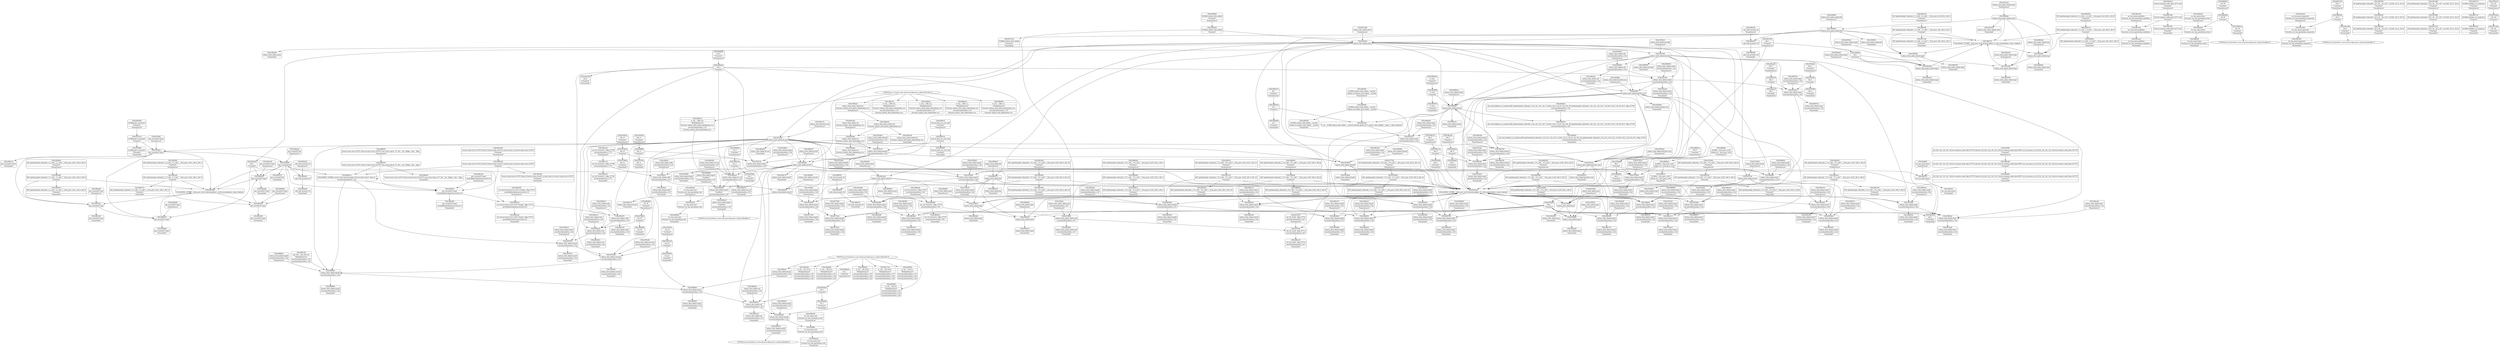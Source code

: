digraph {
	CE0x3fb42a0 [shape=record,shape=Mrecord,label="{CE0x3fb42a0|get_current227:bb|*SummSource*}"]
	CE0x3fb3b80 [shape=record,shape=Mrecord,label="{CE0x3fb3b80|selinux_xfrm_delete:tmp32|security/selinux/xfrm.c,150|*SummSink*}"]
	CE0x3f7fe90 [shape=record,shape=Mrecord,label="{CE0x3f7fe90|i32_78|*Constant*}"]
	CE0x3fa0100 [shape=record,shape=Mrecord,label="{CE0x3fa0100|i32_0|*Constant*|*SummSink*}"]
	CE0x3fb18e0 [shape=record,shape=Mrecord,label="{CE0x3fb18e0|%struct.common_audit_data.1017*_null|*Constant*|*SummSource*}"]
	CE0x3f82390 [shape=record,shape=Mrecord,label="{CE0x3f82390|_ret_%struct.task_struct.1015*_%tmp4,_!dbg_!27714|./arch/x86/include/asm/current.h,14|*SummSource*}"]
	CE0x3f8f540 [shape=record,shape=Mrecord,label="{CE0x3f8f540|GLOBAL:selinux_xfrm_delete.__warned|Global_var:selinux_xfrm_delete.__warned}"]
	CE0x3faf890 [shape=record,shape=Mrecord,label="{CE0x3faf890|avc_has_perm:entry|*SummSource*}"]
	CE0x3f6fe80 [shape=record,shape=Mrecord,label="{CE0x3f6fe80|%struct.xfrm_sec_ctx*_null|*Constant*|*SummSink*}"]
	CE0x3f6a2c0 [shape=record,shape=Mrecord,label="{CE0x3f6a2c0|_call_void_mcount()_#3}"]
	CE0x3f82c10 [shape=record,shape=Mrecord,label="{CE0x3f82c10|selinux_xfrm_delete:cred|security/selinux/xfrm.c,142|*SummSource*}"]
	CE0x3f9dc70 [shape=record,shape=Mrecord,label="{CE0x3f9dc70|_call_void_mcount()_#3|*SummSink*}"]
	CE0x3fba040 [shape=record,shape=Mrecord,label="{CE0x3fba040|get_current227:tmp3}"]
	CE0x3f606e0 [shape=record,shape=Mrecord,label="{CE0x3f606e0|selinux_xfrm_delete:return|*SummSink*}"]
	CE0x3fb3e00 [shape=record,shape=Mrecord,label="{CE0x3fb3e00|selinux_xfrm_delete:tmp33|security/selinux/xfrm.c,150}"]
	CE0x3f76810 [shape=record,shape=Mrecord,label="{CE0x3f76810|selinux_xfrm_delete:tmp22|security/selinux/xfrm.c,144|*SummSource*}"]
	CE0x3f73000 [shape=record,shape=Mrecord,label="{CE0x3f73000|selinux_xfrm_delete:tmp10|security/selinux/xfrm.c,142}"]
	CE0x3f98260 [shape=record,shape=Mrecord,label="{CE0x3f98260|selinux_xfrm_delete:tmp2|*SummSink*}"]
	CE0x3f7c7d0 [shape=record,shape=Mrecord,label="{CE0x3f7c7d0|i64*_getelementptr_inbounds_(_2_x_i64_,_2_x_i64_*___llvm_gcov_ctr9,_i64_0,_i64_1)|*Constant*|*SummSink*}"]
	CE0x3f8a570 [shape=record,shape=Mrecord,label="{CE0x3f8a570|%struct.task_struct.1015*_(%struct.task_struct.1015**)*_asm_movq_%gs:$_1:P_,$0_,_r,im,_dirflag_,_fpsr_,_flags_}"]
	CE0x3f9a650 [shape=record,shape=Mrecord,label="{CE0x3f9a650|_call_void_mcount()_#3}"]
	CE0x3f87ef0 [shape=record,shape=Mrecord,label="{CE0x3f87ef0|128:_i8*,_:_CR_128,136_|*MultipleSource*|security/selinux/xfrm.c,142|security/selinux/xfrm.c,142}"]
	CE0x3f5f440 [shape=record,shape=Mrecord,label="{CE0x3f5f440|selinux_xfrm_delete:ctx|Function::selinux_xfrm_delete&Arg::ctx::}"]
	CE0x3f64a40 [shape=record,shape=Mrecord,label="{CE0x3f64a40|selinux_xfrm_policy_delete:tmp1|*SummSource*}"]
	CE0x3f65e40 [shape=record,shape=Mrecord,label="{CE0x3f65e40|selinux_xfrm_delete:tmp30|security/selinux/xfrm.c,147|*SummSink*}"]
	CE0x3f82910 [shape=record,shape=Mrecord,label="{CE0x3f82910|selinux_xfrm_delete:cred|security/selinux/xfrm.c,142|*SummSink*}"]
	CE0x3f70740 [shape=record,shape=Mrecord,label="{CE0x3f70740|i64_11|*Constant*|*SummSink*}"]
	CE0x3f5f650 [shape=record,shape=Mrecord,label="{CE0x3f5f650|selinux_xfrm_policy_delete:bb|*SummSink*}"]
	CE0x3f73100 [shape=record,shape=Mrecord,label="{CE0x3f73100|GLOBAL:selinux_xfrm_delete|*Constant*|*SummSink*}"]
	CE0x3f815c0 [shape=record,shape=Mrecord,label="{CE0x3f815c0|selinux_xfrm_delete:tmp8|security/selinux/xfrm.c,142}"]
	CE0x3f5d6a0 [shape=record,shape=Mrecord,label="{CE0x3f5d6a0|selinux_xfrm_policy_delete:entry}"]
	CE0x3f78cf0 [shape=record,shape=Mrecord,label="{CE0x3f78cf0|selinux_xfrm_delete:security|security/selinux/xfrm.c,142|*SummSink*}"]
	CE0x3f64830 [shape=record,shape=Mrecord,label="{CE0x3f64830|selinux_xfrm_policy_delete:bb}"]
	CE0x3f83c30 [shape=record,shape=Mrecord,label="{CE0x3f83c30|selinux_xfrm_delete:call4|security/selinux/xfrm.c,142|*SummSink*}"]
	CE0x3fb0ef0 [shape=record,shape=Mrecord,label="{CE0x3fb0ef0|avc_has_perm:tclass|Function::avc_has_perm&Arg::tclass::|*SummSink*}"]
	CE0x3f764c0 [shape=record,shape=Mrecord,label="{CE0x3f764c0|i64_10|*Constant*}"]
	CE0x3f698c0 [shape=record,shape=Mrecord,label="{CE0x3f698c0|i64*_getelementptr_inbounds_(_15_x_i64_,_15_x_i64_*___llvm_gcov_ctr25,_i64_0,_i64_8)|*Constant*|*SummSource*}"]
	CE0x3fb15d0 [shape=record,shape=Mrecord,label="{CE0x3fb15d0|avc_has_perm:requested|Function::avc_has_perm&Arg::requested::}"]
	CE0x3f72800 [shape=record,shape=Mrecord,label="{CE0x3f72800|selinux_xfrm_delete:if.end|*SummSource*}"]
	CE0x3f695e0 [shape=record,shape=Mrecord,label="{CE0x3f695e0|selinux_xfrm_delete:if.then}"]
	CE0x3f93930 [shape=record,shape=Mrecord,label="{CE0x3f93930|selinux_xfrm_delete:tmp28|security/selinux/xfrm.c,147|*SummSink*}"]
	CE0x4882580 [shape=record,shape=Mrecord,label="{CE0x4882580|i64*_getelementptr_inbounds_(_15_x_i64_,_15_x_i64_*___llvm_gcov_ctr25,_i64_0,_i64_0)|*Constant*}"]
	CE0x3f8e4c0 [shape=record,shape=Mrecord,label="{CE0x3f8e4c0|selinux_xfrm_delete:ctx_sid|security/selinux/xfrm.c,147}"]
	CE0x3f681f0 [shape=record,shape=Mrecord,label="{CE0x3f681f0|i8*_getelementptr_inbounds_(_24_x_i8_,_24_x_i8_*_.str244,_i32_0,_i32_0)|*Constant*}"]
	CE0x3f93b20 [shape=record,shape=Mrecord,label="{CE0x3f93b20|selinux_xfrm_delete:tmp29|security/selinux/xfrm.c,147}"]
	CE0x3f6ce20 [shape=record,shape=Mrecord,label="{CE0x3f6ce20|selinux_xfrm_delete:tmp7|security/selinux/xfrm.c,142|*SummSource*}"]
	CE0x3f67600 [shape=record,shape=Mrecord,label="{CE0x3f67600|selinux_xfrm_policy_delete:tmp2|*SummSource*}"]
	CE0x3f7ba10 [shape=record,shape=Mrecord,label="{CE0x3f7ba10|selinux_xfrm_delete:tmp4|security/selinux/xfrm.c,142}"]
	CE0x3f83dd0 [shape=record,shape=Mrecord,label="{CE0x3f83dd0|GLOBAL:get_current227|*Constant*|*SummSource*}"]
	CE0x3f80df0 [shape=record,shape=Mrecord,label="{CE0x3f80df0|_call_void_mcount()_#3|*SummSink*}"]
	CE0x3f80710 [shape=record,shape=Mrecord,label="{CE0x3f80710|COLLAPSED:_GCMRE___llvm_gcov_ctr9_internal_global_2_x_i64_zeroinitializer:_elem_0:default:}"]
	CE0x3f7d1e0 [shape=record,shape=Mrecord,label="{CE0x3f7d1e0|selinux_xfrm_delete:tmp10|security/selinux/xfrm.c,142|*SummSource*}"]
	CE0x3f5fdb0 [shape=record,shape=Mrecord,label="{CE0x3f5fdb0|selinux_xfrm_policy_delete:bb|*SummSource*}"]
	CE0x3f89100 [shape=record,shape=Mrecord,label="{CE0x3f89100|%struct.task_struct.1015**_bitcast_(%struct.task_struct**_current_task_to_%struct.task_struct.1015**)|*Constant*}"]
	CE0x3f742c0 [shape=record,shape=Mrecord,label="{CE0x3f742c0|selinux_xfrm_delete:tmp12|security/selinux/xfrm.c,142|*SummSink*}"]
	CE0x3f641f0 [shape=record,shape=Mrecord,label="{CE0x3f641f0|selinux_xfrm_delete:tobool1|security/selinux/xfrm.c,142|*SummSink*}"]
	CE0x3f65bc0 [shape=record,shape=Mrecord,label="{CE0x3f65bc0|4:_i32,_:_CR_20,24_|*MultipleSource*|security/selinux/xfrm.c,147|security/selinux/xfrm.c,142|security/selinux/xfrm.c,142}"]
	CE0x3f72d20 [shape=record,shape=Mrecord,label="{CE0x3f72d20|selinux_xfrm_delete:tmp9|security/selinux/xfrm.c,142|*SummSink*}"]
	CE0x3f7a090 [shape=record,shape=Mrecord,label="{CE0x3f7a090|i8*_getelementptr_inbounds_(_45_x_i8_,_45_x_i8_*_.str1245,_i32_0,_i32_0)|*Constant*|*SummSource*}"]
	CE0x3f6efe0 [shape=record,shape=Mrecord,label="{CE0x3f6efe0|_call_void_lockdep_rcu_suspicious(i8*_getelementptr_inbounds_(_24_x_i8_,_24_x_i8_*_.str244,_i32_0,_i32_0),_i32_142,_i8*_getelementptr_inbounds_(_45_x_i8_,_45_x_i8_*_.str1245,_i32_0,_i32_0))_#10,_!dbg_!27729|security/selinux/xfrm.c,142|*SummSource*}"]
	CE0x3fb06d0 [shape=record,shape=Mrecord,label="{CE0x3fb06d0|avc_has_perm:tsid|Function::avc_has_perm&Arg::tsid::|*SummSink*}"]
	CE0x3f8e5d0 [shape=record,shape=Mrecord,label="{CE0x3f8e5d0|selinux_xfrm_delete:ctx_sid|security/selinux/xfrm.c,147|*SummSource*}"]
	CE0x3fb03a0 [shape=record,shape=Mrecord,label="{CE0x3fb03a0|avc_has_perm:tsid|Function::avc_has_perm&Arg::tsid::}"]
	CE0x3fb0240 [shape=record,shape=Mrecord,label="{CE0x3fb0240|avc_has_perm:ssid|Function::avc_has_perm&Arg::ssid::|*SummSource*}"]
	CE0x3f86ba0 [shape=record,shape=Mrecord,label="{CE0x3f86ba0|selinux_xfrm_delete:if.then|*SummSource*}"]
	CE0x3f6f050 [shape=record,shape=Mrecord,label="{CE0x3f6f050|_call_void_lockdep_rcu_suspicious(i8*_getelementptr_inbounds_(_24_x_i8_,_24_x_i8_*_.str244,_i32_0,_i32_0),_i32_142,_i8*_getelementptr_inbounds_(_45_x_i8_,_45_x_i8_*_.str1245,_i32_0,_i32_0))_#10,_!dbg_!27729|security/selinux/xfrm.c,142|*SummSink*}"]
	CE0x385dfe0 [shape=record,shape=Mrecord,label="{CE0x385dfe0|selinux_xfrm_delete:tmp1}"]
	CE0x3f7e0d0 [shape=record,shape=Mrecord,label="{CE0x3f7e0d0|selinux_xfrm_delete:tmp6|security/selinux/xfrm.c,142}"]
	CE0x3f83340 [shape=record,shape=Mrecord,label="{CE0x3f83340|selinux_xfrm_delete:tmp17|security/selinux/xfrm.c,142|*SummSink*}"]
	CE0x3fb35b0 [shape=record,shape=Mrecord,label="{CE0x3fb35b0|i64*_getelementptr_inbounds_(_15_x_i64_,_15_x_i64_*___llvm_gcov_ctr25,_i64_0,_i64_14)|*Constant*|*SummSink*}"]
	CE0x3fb0c80 [shape=record,shape=Mrecord,label="{CE0x3fb0c80|i32_4|*Constant*}"]
	CE0x3fb4dc0 [shape=record,shape=Mrecord,label="{CE0x3fb4dc0|_call_void_mcount()_#3|*SummSource*}"]
	CE0x3f6cc80 [shape=record,shape=Mrecord,label="{CE0x3f6cc80|i64*_getelementptr_inbounds_(_2_x_i64_,_2_x_i64_*___llvm_gcov_ctr21,_i64_0,_i64_1)|*Constant*}"]
	CE0x3f8f040 [shape=record,shape=Mrecord,label="{CE0x3f8f040|selinux_xfrm_delete:tmp5|security/selinux/xfrm.c,142|*SummSource*}"]
	CE0x3f61e40 [shape=record,shape=Mrecord,label="{CE0x3f61e40|selinux_xfrm_delete:return}"]
	CE0x3f60f20 [shape=record,shape=Mrecord,label="{CE0x3f60f20|GLOBAL:selinux_xfrm_delete|*Constant*|*SummSource*}"]
	CE0x3f6ed60 [shape=record,shape=Mrecord,label="{CE0x3f6ed60|i8_1|*Constant*|*SummSink*}"]
	CE0x3f83b20 [shape=record,shape=Mrecord,label="{CE0x3f83b20|selinux_xfrm_delete:call4|security/selinux/xfrm.c,142|*SummSource*}"]
	CE0x3f65990 [shape=record,shape=Mrecord,label="{CE0x3f65990|selinux_xfrm_delete:if.then6|*SummSource*}"]
	CE0x3f93c30 [shape=record,shape=Mrecord,label="{CE0x3f93c30|selinux_xfrm_delete:tmp29|security/selinux/xfrm.c,147|*SummSource*}"]
	CE0x3fb9710 [shape=record,shape=Mrecord,label="{CE0x3fb9710|i64*_getelementptr_inbounds_(_2_x_i64_,_2_x_i64_*___llvm_gcov_ctr21,_i64_0,_i64_1)|*Constant*|*SummSink*}"]
	CE0x3fb4f30 [shape=record,shape=Mrecord,label="{CE0x3fb4f30|get_current227:tmp4|./arch/x86/include/asm/current.h,14}"]
	CE0x3f81e80 [shape=record,shape=Mrecord,label="{CE0x3f81e80|%struct.task_struct.1015**_bitcast_(%struct.task_struct**_current_task_to_%struct.task_struct.1015**)|*Constant*|*SummSource*}"]
	CE0x3f65740 [shape=record,shape=Mrecord,label="{CE0x3f65740|selinux_xfrm_delete:tmp4|security/selinux/xfrm.c,142|*SummSink*}"]
	CE0x3f63f90 [shape=record,shape=Mrecord,label="{CE0x3f63f90|4:_i32,_:_CR_4,8_|*MultipleSource*|security/selinux/xfrm.c,147|security/selinux/xfrm.c,142|security/selinux/xfrm.c,142}"]
	CE0x3f70130 [shape=record,shape=Mrecord,label="{CE0x3f70130|selinux_xfrm_delete:tobool5|security/selinux/xfrm.c,144}"]
	CE0x3fb0b10 [shape=record,shape=Mrecord,label="{CE0x3fb0b10|i16_39|*Constant*|*SummSink*}"]
	CE0x3f6e970 [shape=record,shape=Mrecord,label="{CE0x3f6e970|_call_void_lockdep_rcu_suspicious(i8*_getelementptr_inbounds_(_24_x_i8_,_24_x_i8_*_.str244,_i32_0,_i32_0),_i32_142,_i8*_getelementptr_inbounds_(_45_x_i8_,_45_x_i8_*_.str1245,_i32_0,_i32_0))_#10,_!dbg_!27729|security/selinux/xfrm.c,142}"]
	CE0x3f8ea10 [shape=record,shape=Mrecord,label="{CE0x3f8ea10|4:_i32,_:_CRE_1,2_|*MultipleSource*|Function::selinux_xfrm_policy_delete&Arg::ctx::|security/selinux/xfrm.c,147|Function::selinux_xfrm_delete&Arg::ctx::}"]
	CE0x3f79ad0 [shape=record,shape=Mrecord,label="{CE0x3f79ad0|selinux_xfrm_delete:tmp7|security/selinux/xfrm.c,142|*SummSink*}"]
	CE0x3f94de0 [shape=record,shape=Mrecord,label="{CE0x3f94de0|selinux_xfrm_delete:tmp31|*LoadInst*|security/selinux/xfrm.c,147}"]
	CE0x3f871c0 [shape=record,shape=Mrecord,label="{CE0x3f871c0|GLOBAL:lockdep_rcu_suspicious|*Constant*}"]
	CE0x3f82110 [shape=record,shape=Mrecord,label="{CE0x3f82110|get_current227:entry|*SummSink*}"]
	CE0x3f952e0 [shape=record,shape=Mrecord,label="{CE0x3f952e0|selinux_xfrm_delete:tmp26|security/selinux/xfrm.c,145}"]
	CE0x3f62450 [shape=record,shape=Mrecord,label="{CE0x3f62450|selinux_xfrm_policy_delete:ctx|Function::selinux_xfrm_policy_delete&Arg::ctx::|*SummSink*}"]
	CE0x3f6ff90 [shape=record,shape=Mrecord,label="{CE0x3f6ff90|i64_11|*Constant*}"]
	CE0x3f82320 [shape=record,shape=Mrecord,label="{CE0x3f82320|_ret_%struct.task_struct.1015*_%tmp4,_!dbg_!27714|./arch/x86/include/asm/current.h,14}"]
	CE0x3fb11b0 [shape=record,shape=Mrecord,label="{CE0x3fb11b0|i32_4|*Constant*|*SummSource*}"]
	CE0x3f98160 [shape=record,shape=Mrecord,label="{CE0x3f98160|selinux_xfrm_delete:tmp3}"]
	CE0x3f84050 [shape=record,shape=Mrecord,label="{CE0x3f84050|selinux_xfrm_delete:tmp16|security/selinux/xfrm.c,142}"]
	CE0x3f7a100 [shape=record,shape=Mrecord,label="{CE0x3f7a100|i8*_getelementptr_inbounds_(_45_x_i8_,_45_x_i8_*_.str1245,_i32_0,_i32_0)|*Constant*|*SummSink*}"]
	CE0x3f8e110 [shape=record,shape=Mrecord,label="{CE0x3f8e110|selinux_xfrm_delete:tmp15|security/selinux/xfrm.c,142|*SummSource*}"]
	CE0x3f772a0 [shape=record,shape=Mrecord,label="{CE0x3f772a0|selinux_xfrm_delete:tmp25|security/selinux/xfrm.c,144}"]
	CE0x3f5ffc0 [shape=record,shape=Mrecord,label="{CE0x3f5ffc0|selinux_xfrm_delete:land.lhs.true}"]
	"CONST[source:0(mediator),value:2(dynamic)][purpose:{object}][SnkIdx:1]"
	CE0x3f657b0 [shape=record,shape=Mrecord,label="{CE0x3f657b0|selinux_xfrm_delete:tmp4|security/selinux/xfrm.c,142|*SummSource*}"]
	CE0x3f6a630 [shape=record,shape=Mrecord,label="{CE0x3f6a630|i64*_getelementptr_inbounds_(_15_x_i64_,_15_x_i64_*___llvm_gcov_ctr25,_i64_0,_i64_9)|*Constant*|*SummSource*}"]
	CE0x3f6d1b0 [shape=record,shape=Mrecord,label="{CE0x3f6d1b0|_ret_i32_%retval.0,_!dbg_!27751|security/selinux/xfrm.c,150|*SummSink*}"]
	CE0x3f60580 [shape=record,shape=Mrecord,label="{CE0x3f60580|i64*_getelementptr_inbounds_(_2_x_i64_,_2_x_i64_*___llvm_gcov_ctr9,_i64_0,_i64_0)|*Constant*|*SummSource*}"]
	CE0x3f7fc80 [shape=record,shape=Mrecord,label="{CE0x3f7fc80|get_current227:entry|*SummSource*}"]
	CE0x3f7cba0 [shape=record,shape=Mrecord,label="{CE0x3f7cba0|selinux_xfrm_delete:land.lhs.true2}"]
	CE0x3f83270 [shape=record,shape=Mrecord,label="{CE0x3f83270|selinux_xfrm_delete:tmp17|security/selinux/xfrm.c,142|*SummSource*}"]
	CE0x3f95890 [shape=record,shape=Mrecord,label="{CE0x3f95890|selinux_xfrm_delete:tmp27|security/selinux/xfrm.c,145|*SummSource*}"]
	CE0x3f93dd0 [shape=record,shape=Mrecord,label="{CE0x3f93dd0|selinux_xfrm_delete:tmp29|security/selinux/xfrm.c,147|*SummSink*}"]
	CE0x3f59b10 [shape=record,shape=Mrecord,label="{CE0x3f59b10|i64*_getelementptr_inbounds_(_15_x_i64_,_15_x_i64_*___llvm_gcov_ctr25,_i64_0,_i64_1)|*Constant*|*SummSink*}"]
	CE0x561bce0 [shape=record,shape=Mrecord,label="{CE0x561bce0|COLLAPSED:_GCMRE___llvm_gcov_ctr25_internal_global_15_x_i64_zeroinitializer:_elem_0:default:}"]
	CE0x3fb1400 [shape=record,shape=Mrecord,label="{CE0x3fb1400|avc_has_perm:requested|Function::avc_has_perm&Arg::requested::|*SummSink*}"]
	CE0x3f6fa40 [shape=record,shape=Mrecord,label="{CE0x3f6fa40|selinux_xfrm_delete:tmp21|security/selinux/xfrm.c,142|*SummSource*}"]
	CE0x3f81550 [shape=record,shape=Mrecord,label="{CE0x3f81550|0:_i8,_:_GCMR_selinux_xfrm_delete.__warned_internal_global_i8_0,_section_.data.unlikely_,_align_1:_elem_0:default:}"]
	CE0x3f8f340 [shape=record,shape=Mrecord,label="{CE0x3f8f340|%struct.task_struct.1015*_(%struct.task_struct.1015**)*_asm_movq_%gs:$_1:P_,$0_,_r,im,_dirflag_,_fpsr_,_flags_|*SummSink*}"]
	CE0x3f8e0a0 [shape=record,shape=Mrecord,label="{CE0x3f8e0a0|selinux_xfrm_delete:tmp15|security/selinux/xfrm.c,142}"]
	CE0x3f76740 [shape=record,shape=Mrecord,label="{CE0x3f76740|selinux_xfrm_delete:tmp22|security/selinux/xfrm.c,144}"]
	CE0x3f69550 [shape=record,shape=Mrecord,label="{CE0x3f69550|selinux_xfrm_delete:do.body|*SummSink*}"]
	CE0x3f88b50 [shape=record,shape=Mrecord,label="{CE0x3f88b50|i64*_getelementptr_inbounds_(_15_x_i64_,_15_x_i64_*___llvm_gcov_ctr25,_i64_0,_i64_8)|*Constant*|*SummSink*}"]
	CE0x3f6d580 [shape=record,shape=Mrecord,label="{CE0x3f6d580|get_current227:tmp1|*SummSource*}"]
	CE0x3f95350 [shape=record,shape=Mrecord,label="{CE0x3f95350|selinux_xfrm_delete:tmp26|security/selinux/xfrm.c,145|*SummSource*}"]
	CE0x3f62310 [shape=record,shape=Mrecord,label="{CE0x3f62310|i64*_getelementptr_inbounds_(_2_x_i64_,_2_x_i64_*___llvm_gcov_ctr9,_i64_0,_i64_0)|*Constant*}"]
	CE0x3f980f0 [shape=record,shape=Mrecord,label="{CE0x3f980f0|selinux_xfrm_delete:tmp2|*SummSource*}"]
	CE0x3f9cb70 [shape=record,shape=Mrecord,label="{CE0x3f9cb70|i64_3|*Constant*}"]
	CE0x3f69e30 [shape=record,shape=Mrecord,label="{CE0x3f69e30|selinux_xfrm_delete:tmp11|security/selinux/xfrm.c,142|*SummSource*}"]
	CE0x3f840c0 [shape=record,shape=Mrecord,label="{CE0x3f840c0|selinux_xfrm_delete:tmp16|security/selinux/xfrm.c,142|*SummSource*}"]
	CE0x3fb09e0 [shape=record,shape=Mrecord,label="{CE0x3fb09e0|i16_39|*Constant*|*SummSource*}"]
	CE0x3f62100 [shape=record,shape=Mrecord,label="{CE0x3f62100|i64*_getelementptr_inbounds_(_2_x_i64_,_2_x_i64_*___llvm_gcov_ctr9,_i64_0,_i64_1)|*Constant*|*SummSource*}"]
	CE0x3f7a870 [shape=record,shape=Mrecord,label="{CE0x3f7a870|_ret_i32_%call,_!dbg_!27713|security/selinux/xfrm.c,327|*SummSource*}"]
	CE0x3f81f60 [shape=record,shape=Mrecord,label="{CE0x3f81f60|%struct.task_struct.1015**_bitcast_(%struct.task_struct**_current_task_to_%struct.task_struct.1015**)|*Constant*|*SummSink*}"]
	CE0x3f72310 [shape=record,shape=Mrecord,label="{CE0x3f72310|GLOBAL:get_current227|*Constant*}"]
	CE0x3f70280 [shape=record,shape=Mrecord,label="{CE0x3f70280|selinux_xfrm_delete:tobool5|security/selinux/xfrm.c,144|*SummSource*}"]
	CE0x3f62a80 [shape=record,shape=Mrecord,label="{CE0x3f62a80|i64_4|*Constant*|*SummSink*}"]
	CE0x3fb4600 [shape=record,shape=Mrecord,label="{CE0x3fb4600|i64*_getelementptr_inbounds_(_2_x_i64_,_2_x_i64_*___llvm_gcov_ctr21,_i64_0,_i64_0)|*Constant*|*SummSource*}"]
	CE0x3f656a0 [shape=record,shape=Mrecord,label="{CE0x3f656a0|selinux_xfrm_delete:bb|*SummSource*}"]
	CE0x3f6d510 [shape=record,shape=Mrecord,label="{CE0x3f6d510|get_current227:tmp1}"]
	CE0x3f728a0 [shape=record,shape=Mrecord,label="{CE0x3f728a0|selinux_xfrm_delete:do.end}"]
	CE0x3f79490 [shape=record,shape=Mrecord,label="{CE0x3f79490|i64_1|*Constant*}"]
	CE0x3f6a5c0 [shape=record,shape=Mrecord,label="{CE0x3f6a5c0|i64*_getelementptr_inbounds_(_15_x_i64_,_15_x_i64_*___llvm_gcov_ctr25,_i64_0,_i64_9)|*Constant*}"]
	CE0x3f64110 [shape=record,shape=Mrecord,label="{CE0x3f64110|i64_4|*Constant*}"]
	"CONST[source:0(mediator),value:2(dynamic)][purpose:{object}][SnkIdx:2]"
	CE0x3f9ee60 [shape=record,shape=Mrecord,label="{CE0x3f9ee60|selinux_xfrm_delete:call|security/selinux/xfrm.c,142|*SummSource*}"]
	CE0x3f94f00 [shape=record,shape=Mrecord,label="{CE0x3f94f00|selinux_xfrm_delete:tmp31|*LoadInst*|security/selinux/xfrm.c,147|*SummSource*}"]
	CE0x3f9dd50 [shape=record,shape=Mrecord,label="{CE0x3f9dd50|selinux_xfrm_delete:call|security/selinux/xfrm.c,142}"]
	CE0x3f95710 [shape=record,shape=Mrecord,label="{CE0x3f95710|i64*_getelementptr_inbounds_(_15_x_i64_,_15_x_i64_*___llvm_gcov_ctr25,_i64_0,_i64_13)|*Constant*}"]
	CE0x3f8f230 [shape=record,shape=Mrecord,label="{CE0x3f8f230|%struct.task_struct.1015*_(%struct.task_struct.1015**)*_asm_movq_%gs:$_1:P_,$0_,_r,im,_dirflag_,_fpsr_,_flags_|*SummSource*}"]
	CE0x3f94a10 [shape=record,shape=Mrecord,label="{CE0x3f94a10|4:_i32,_:_CRE_4,8_|*MultipleSource*|Function::selinux_xfrm_policy_delete&Arg::ctx::|security/selinux/xfrm.c,147|Function::selinux_xfrm_delete&Arg::ctx::}"]
	CE0x3f936a0 [shape=record,shape=Mrecord,label="{CE0x3f936a0|selinux_xfrm_delete:tmp28|security/selinux/xfrm.c,147|*SummSource*}"]
	CE0x3f7df20 [shape=record,shape=Mrecord,label="{CE0x3f7df20|selinux_xfrm_delete:tmp5|security/selinux/xfrm.c,142|*SummSink*}"]
	CE0x3f77500 [shape=record,shape=Mrecord,label="{CE0x3f77500|selinux_xfrm_delete:tmp25|security/selinux/xfrm.c,144|*SummSource*}"]
	CE0x3fb02e0 [shape=record,shape=Mrecord,label="{CE0x3fb02e0|avc_has_perm:ssid|Function::avc_has_perm&Arg::ssid::|*SummSink*}"]
	CE0x3f95780 [shape=record,shape=Mrecord,label="{CE0x3f95780|selinux_xfrm_delete:tmp27|security/selinux/xfrm.c,145}"]
	CE0x3f76b00 [shape=record,shape=Mrecord,label="{CE0x3f76b00|selinux_xfrm_delete:tmp23|security/selinux/xfrm.c,144|*SummSource*}"]
	CE0x3f94630 [shape=record,shape=Mrecord,label="{CE0x3f94630|selinux_xfrm_delete:sid|security/selinux/xfrm.c,147}"]
	CE0x3f62c00 [shape=record,shape=Mrecord,label="{CE0x3f62c00|i64*_getelementptr_inbounds_(_15_x_i64_,_15_x_i64_*___llvm_gcov_ctr25,_i64_0,_i64_6)|*Constant*}"]
	CE0x3fb4e90 [shape=record,shape=Mrecord,label="{CE0x3fb4e90|_call_void_mcount()_#3|*SummSink*}"]
	CE0x3fb05a0 [shape=record,shape=Mrecord,label="{CE0x3fb05a0|avc_has_perm:tsid|Function::avc_has_perm&Arg::tsid::|*SummSource*}"]
	CE0x3f63df0 [shape=record,shape=Mrecord,label="{CE0x3f63df0|get_current227:tmp2|*SummSink*}"]
	CE0x3f60fd0 [shape=record,shape=Mrecord,label="{CE0x3f60fd0|i64_1|*Constant*}"]
	CE0x3f95a30 [shape=record,shape=Mrecord,label="{CE0x3f95a30|selinux_xfrm_delete:tmp27|security/selinux/xfrm.c,145|*SummSink*}"]
	CE0x3fb0e50 [shape=record,shape=Mrecord,label="{CE0x3fb0e50|avc_has_perm:tclass|Function::avc_has_perm&Arg::tclass::|*SummSource*}"]
	CE0x3f8a3b0 [shape=record,shape=Mrecord,label="{CE0x3f8a3b0|get_current227:tmp4|./arch/x86/include/asm/current.h,14|*SummSource*}"]
	CE0x561bd50 [shape=record,shape=Mrecord,label="{CE0x561bd50|selinux_xfrm_delete:tmp|*SummSource*}"]
	CE0x3f68520 [shape=record,shape=Mrecord,label="{CE0x3f68520|GLOBAL:__llvm_gcov_ctr25|Global_var:__llvm_gcov_ctr25}"]
	CE0x3f6ad10 [shape=record,shape=Mrecord,label="{CE0x3f6ad10|selinux_xfrm_delete:land.lhs.true2|*SummSink*}"]
	CE0x3f74360 [shape=record,shape=Mrecord,label="{CE0x3f74360|i64*_getelementptr_inbounds_(_15_x_i64_,_15_x_i64_*___llvm_gcov_ctr25,_i64_0,_i64_6)|*Constant*|*SummSource*}"]
	CE0x3f6fb50 [shape=record,shape=Mrecord,label="{CE0x3f6fb50|selinux_xfrm_delete:tmp21|security/selinux/xfrm.c,142|*SummSink*}"]
	CE0x3f64180 [shape=record,shape=Mrecord,label="{CE0x3f64180|selinux_xfrm_delete:tobool1|security/selinux/xfrm.c,142|*SummSource*}"]
	CE0x3fb3d90 [shape=record,shape=Mrecord,label="{CE0x3fb3d90|get_current227:bb}"]
	CE0x3f7fa50 [shape=record,shape=Mrecord,label="{CE0x3f7fa50|get_current227:entry}"]
	CE0x3f6c770 [shape=record,shape=Mrecord,label="{CE0x3f6c770|selinux_xfrm_delete:tmp14|security/selinux/xfrm.c,142|*SummSink*}"]
	CE0x3f7e2a0 [shape=record,shape=Mrecord,label="{CE0x3f7e2a0|selinux_xfrm_policy_delete:entry|*SummSource*}"]
	CE0x3f82b10 [shape=record,shape=Mrecord,label="{CE0x3f82b10|COLLAPSED:_GCMRE_current_task_external_global_%struct.task_struct*:_elem_0::|security/selinux/xfrm.c,142}"]
	CE0x3f82aa0 [shape=record,shape=Mrecord,label="{CE0x3f82aa0|selinux_xfrm_delete:cred|security/selinux/xfrm.c,142}"]
	CE0x3fef590 [shape=record,shape=Mrecord,label="{CE0x3fef590|i64*_getelementptr_inbounds_(_2_x_i64_,_2_x_i64_*___llvm_gcov_ctr21,_i64_0,_i64_1)|*Constant*|*SummSource*}"]
	CE0x3f87550 [shape=record,shape=Mrecord,label="{CE0x3f87550|i8*_getelementptr_inbounds_(_24_x_i8_,_24_x_i8_*_.str244,_i32_0,_i32_0)|*Constant*|*SummSource*}"]
	CE0x3f600e0 [shape=record,shape=Mrecord,label="{CE0x3f600e0|selinux_xfrm_policy_delete:tmp|*SummSource*}"]
	CE0x3f7bcf0 [shape=record,shape=Mrecord,label="{CE0x3f7bcf0|i64_2|*Constant*}"]
	CE0x3f9dce0 [shape=record,shape=Mrecord,label="{CE0x3f9dce0|i32_0|*Constant*}"]
	CE0x3f7b4a0 [shape=record,shape=Mrecord,label="{CE0x3f7b4a0|i32_142|*Constant*}"]
	CE0x3f5a9a0 [shape=record,shape=Mrecord,label="{CE0x3f5a9a0|selinux_xfrm_delete:entry}"]
	CE0x3f6aac0 [shape=record,shape=Mrecord,label="{CE0x3f6aac0|i64_3|*Constant*|*SummSink*}"]
	CE0x3f92ad0 [shape=record,shape=Mrecord,label="{CE0x3f92ad0|get_current227:tmp|*SummSource*}"]
	CE0x3f6f9d0 [shape=record,shape=Mrecord,label="{CE0x3f6f9d0|selinux_xfrm_delete:tmp21|security/selinux/xfrm.c,142}"]
	CE0x3f7b510 [shape=record,shape=Mrecord,label="{CE0x3f7b510|i32_142|*Constant*|*SummSource*}"]
	CE0x3f7b940 [shape=record,shape=Mrecord,label="{CE0x3f7b940|i64_2|*Constant*|*SummSink*}"]
	CE0x3fb1dc0 [shape=record,shape=Mrecord,label="{CE0x3fb1dc0|avc_has_perm:auditdata|Function::avc_has_perm&Arg::auditdata::}"]
	CE0x3fb4310 [shape=record,shape=Mrecord,label="{CE0x3fb4310|get_current227:bb|*SummSink*}"]
	CE0x3f68410 [shape=record,shape=Mrecord,label="{CE0x3f68410|i64_0|*Constant*|*SummSource*}"]
	CE0x3f80ed0 [shape=record,shape=Mrecord,label="{CE0x3f80ed0|i64*_getelementptr_inbounds_(_2_x_i64_,_2_x_i64_*___llvm_gcov_ctr9,_i64_0,_i64_1)|*Constant*}"]
	CE0x3f59ea0 [shape=record,shape=Mrecord,label="{CE0x3f59ea0|selinux_xfrm_policy_delete:ctx|Function::selinux_xfrm_policy_delete&Arg::ctx::|*SummSource*}"]
	CE0x3f69240 [shape=record,shape=Mrecord,label="{CE0x3f69240|selinux_xfrm_delete:tmp6|security/selinux/xfrm.c,142|*SummSink*}"]
	CE0x3f6ca70 [shape=record,shape=Mrecord,label="{CE0x3f6ca70|selinux_xfrm_delete:do.end|*SummSource*}"]
	CE0x48825f0 [shape=record,shape=Mrecord,label="{CE0x48825f0|i64*_getelementptr_inbounds_(_15_x_i64_,_15_x_i64_*___llvm_gcov_ctr25,_i64_0,_i64_0)|*Constant*|*SummSource*}"]
	CE0x3f994b0 [shape=record,shape=Mrecord,label="{CE0x3f994b0|selinux_xfrm_delete:tmp3|*SummSource*}"]
	CE0x3f6f830 [shape=record,shape=Mrecord,label="{CE0x3f6f830|selinux_xfrm_delete:tmp20|security/selinux/xfrm.c,142|*SummSource*}"]
	CE0x3f59a40 [shape=record,shape=Mrecord,label="{CE0x3f59a40|selinux_xfrm_delete:tmp1|*SummSink*}"]
	CE0x3f84c50 [shape=record,shape=Mrecord,label="{CE0x3f84c50|_call_void_mcount()_#3|*SummSource*}"]
	CE0x3fa7120 [shape=record,shape=Mrecord,label="{CE0x3fa7120|4:_i32,_:_CR_16,20_|*MultipleSource*|security/selinux/xfrm.c,147|security/selinux/xfrm.c,142|security/selinux/xfrm.c,142}"]
	CE0x3fb3900 [shape=record,shape=Mrecord,label="{CE0x3fb3900|selinux_xfrm_delete:tmp32|security/selinux/xfrm.c,150|*SummSource*}"]
	CE0x3f65fd0 [shape=record,shape=Mrecord,label="{CE0x3f65fd0|i32_3|*Constant*|*SummSink*}"]
	CE0x3f62700 [shape=record,shape=Mrecord,label="{CE0x3f62700|selinux_xfrm_delete:tobool1|security/selinux/xfrm.c,142}"]
	CE0x3f63d80 [shape=record,shape=Mrecord,label="{CE0x3f63d80|get_current227:tmp2|*SummSource*}"]
	CE0x3f7be40 [shape=record,shape=Mrecord,label="{CE0x3f7be40|i64_2|*Constant*|*SummSource*}"]
	CE0x3f64c30 [shape=record,shape=Mrecord,label="{CE0x3f64c30|i64_4|*Constant*|*SummSource*}"]
	CE0x3f708e0 [shape=record,shape=Mrecord,label="{CE0x3f708e0|i64_10|*Constant*|*SummSink*}"]
	CE0x3fb0840 [shape=record,shape=Mrecord,label="{CE0x3fb0840|i16_39|*Constant*}"]
	CE0x3f7d6a0 [shape=record,shape=Mrecord,label="{CE0x3f7d6a0|selinux_xfrm_delete:if.then6|*SummSink*}"]
	CE0x3f79550 [shape=record,shape=Mrecord,label="{CE0x3f79550|selinux_xfrm_delete:tmp1|*SummSource*}"]
	CE0x3f84370 [shape=record,shape=Mrecord,label="{CE0x3f84370|i8_1|*Constant*|*SummSource*}"]
	CE0x3f8a480 [shape=record,shape=Mrecord,label="{CE0x3f8a480|get_current227:tmp4|./arch/x86/include/asm/current.h,14|*SummSink*}"]
	CE0x3f69050 [shape=record,shape=Mrecord,label="{CE0x3f69050|selinux_xfrm_delete:tobool|security/selinux/xfrm.c,142|*SummSource*}"]
	CE0x3f6c420 [shape=record,shape=Mrecord,label="{CE0x3f6c420|i64_1|*Constant*}"]
	CE0x3f8f6a0 [shape=record,shape=Mrecord,label="{CE0x3f8f6a0|GLOBAL:__llvm_gcov_ctr25|Global_var:__llvm_gcov_ctr25|*SummSource*}"]
	CE0x3fd7090 [shape=record,shape=Mrecord,label="{CE0x3fd7090|COLLAPSED:_GCMRE___llvm_gcov_ctr21_internal_global_2_x_i64_zeroinitializer:_elem_0:default:}"]
	CE0x3f93630 [shape=record,shape=Mrecord,label="{CE0x3f93630|selinux_xfrm_delete:tmp28|security/selinux/xfrm.c,147}"]
	CE0x3f6cf00 [shape=record,shape=Mrecord,label="{CE0x3f6cf00|GLOBAL:selinux_xfrm_delete.__warned|Global_var:selinux_xfrm_delete.__warned|*SummSource*}"]
	CE0x3f7d2f0 [shape=record,shape=Mrecord,label="{CE0x3f7d2f0|selinux_xfrm_delete:tmp10|security/selinux/xfrm.c,142|*SummSink*}"]
	CE0x3fbef20 [shape=record,shape=Mrecord,label="{CE0x3fbef20|_call_void_mcount()_#3}"]
	CE0x53409f0 [shape=record,shape=Mrecord,label="{CE0x53409f0|selinux_xfrm_delete:tmp}"]
	CE0x3fbee60 [shape=record,shape=Mrecord,label="{CE0x3fbee60|get_current227:tmp3|*SummSink*}"]
	CE0x3f7c190 [shape=record,shape=Mrecord,label="{CE0x3f7c190|i32_142|*Constant*|*SummSink*}"]
	CE0x3f70390 [shape=record,shape=Mrecord,label="{CE0x3f70390|selinux_xfrm_delete:tobool5|security/selinux/xfrm.c,144|*SummSink*}"]
	CE0x3f7d600 [shape=record,shape=Mrecord,label="{CE0x3f7d600|selinux_xfrm_delete:if.then6}"]
	CE0x3f83670 [shape=record,shape=Mrecord,label="{CE0x3f83670|selinux_xfrm_delete:call4|security/selinux/xfrm.c,142}"]
	CE0x3f76dd0 [shape=record,shape=Mrecord,label="{CE0x3f76dd0|selinux_xfrm_delete:tmp24|security/selinux/xfrm.c,144}"]
	CE0x3fb3890 [shape=record,shape=Mrecord,label="{CE0x3fb3890|selinux_xfrm_delete:tmp32|security/selinux/xfrm.c,150}"]
	"CONST[source:0(mediator),value:2(dynamic)][purpose:{subject}][SrcIdx:3]"
	CE0x3f7d990 [shape=record,shape=Mrecord,label="{CE0x3f7d990|selinux_xfrm_policy_delete:call|security/selinux/xfrm.c,327}"]
	CE0x3f63f20 [shape=record,shape=Mrecord,label="{CE0x3f63f20|4:_i32,_:_CR_0,4_|*MultipleSource*|security/selinux/xfrm.c,147|security/selinux/xfrm.c,142|security/selinux/xfrm.c,142}"]
	CE0x3f93ab0 [shape=record,shape=Mrecord,label="{CE0x3f93ab0|i32_1|*Constant*}"]
	CE0x3f6c640 [shape=record,shape=Mrecord,label="{CE0x3f6c640|selinux_xfrm_delete:tmp14|security/selinux/xfrm.c,142}"]
	CE0x3f65570 [shape=record,shape=Mrecord,label="{CE0x3f65570|selinux_xfrm_delete:bb}"]
	CE0x3f9cab0 [shape=record,shape=Mrecord,label="{CE0x3f9cab0|selinux_xfrm_delete:tobool|security/selinux/xfrm.c,142|*SummSink*}"]
	CE0x3f6d890 [shape=record,shape=Mrecord,label="{CE0x3f6d890|_ret_i32_%retval.0,_!dbg_!27751|security/selinux/xfrm.c,150}"]
	CE0x3f6ec30 [shape=record,shape=Mrecord,label="{CE0x3f6ec30|_ret_i32_%call,_!dbg_!27713|security/selinux/xfrm.c,327|*SummSink*}"]
	CE0x48ef850 [shape=record,shape=Mrecord,label="{CE0x48ef850|i1_true|*Constant*}"]
	CE0x3f6f960 [shape=record,shape=Mrecord,label="{CE0x3f6f960|selinux_xfrm_delete:tmp20|security/selinux/xfrm.c,142|*SummSink*}"]
	CE0x3f66260 [shape=record,shape=Mrecord,label="{CE0x3f66260|4:_i32,_:_CRE_0,1_|*MultipleSource*|Function::selinux_xfrm_policy_delete&Arg::ctx::|security/selinux/xfrm.c,147|Function::selinux_xfrm_delete&Arg::ctx::}"]
	CE0x3f77100 [shape=record,shape=Mrecord,label="{CE0x3f77100|selinux_xfrm_delete:tmp24|security/selinux/xfrm.c,144|*SummSink*}"]
	CE0x3f6e3a0 [shape=record,shape=Mrecord,label="{CE0x3f6e3a0|_ret_i32_%retval.0,_!dbg_!27728|security/selinux/avc.c,775|*SummSource*}"]
	"CONST[source:1(input),value:2(dynamic)][purpose:{object}][SrcIdx:1]"
	CE0x3f7db70 [shape=record,shape=Mrecord,label="{CE0x3f7db70|selinux_xfrm_delete:tmp2}"]
	CE0x3f78410 [shape=record,shape=Mrecord,label="{CE0x3f78410|selinux_xfrm_delete:tmp19|security/selinux/xfrm.c,142|*SummSource*}"]
	CE0x3f7aa80 [shape=record,shape=Mrecord,label="{CE0x3f7aa80|selinux_xfrm_policy_delete:tmp1}"]
	"CONST[source:0(mediator),value:0(static)][purpose:{operation}][SnkIdx:3]"
	CE0x3fa6ed0 [shape=record,shape=Mrecord,label="{CE0x3fa6ed0|4:_i32,_:_CR_12,16_|*MultipleSource*|security/selinux/xfrm.c,147|security/selinux/xfrm.c,142|security/selinux/xfrm.c,142}"]
	CE0x3faf5f0 [shape=record,shape=Mrecord,label="{CE0x3faf5f0|i32_(i32,_i32,_i16,_i32,_%struct.common_audit_data.1017*)*_bitcast_(i32_(i32,_i32,_i16,_i32,_%struct.common_audit_data.495*)*_avc_has_perm_to_i32_(i32,_i32,_i16,_i32,_%struct.common_audit_data.1017*)*)|*Constant*|*SummSource*}"]
	CE0x3f5faf0 [shape=record,shape=Mrecord,label="{CE0x3f5faf0|selinux_xfrm_policy_delete:call|security/selinux/xfrm.c,327|*SummSource*}"]
	CE0x3fba190 [shape=record,shape=Mrecord,label="{CE0x3fba190|get_current227:tmp3|*SummSource*}"]
	CE0x3f69f70 [shape=record,shape=Mrecord,label="{CE0x3f69f70|selinux_xfrm_delete:tmp11|security/selinux/xfrm.c,142|*SummSink*}"]
	CE0x3f78c80 [shape=record,shape=Mrecord,label="{CE0x3f78c80|selinux_xfrm_delete:security|security/selinux/xfrm.c,142|*SummSource*}"]
	CE0x3f777b0 [shape=record,shape=Mrecord,label="{CE0x3f777b0|i64*_getelementptr_inbounds_(_15_x_i64_,_15_x_i64_*___llvm_gcov_ctr25,_i64_0,_i64_12)|*Constant*|*SummSource*}"]
	CE0x3f60dc0 [shape=record,shape=Mrecord,label="{CE0x3f60dc0|selinux_xfrm_delete:if.end7|*SummSource*}"]
	CE0x3f79d10 [shape=record,shape=Mrecord,label="{CE0x3f79d10|selinux_xfrm_delete:do.body|*SummSource*}"]
	CE0x3f72cb0 [shape=record,shape=Mrecord,label="{CE0x3f72cb0|selinux_xfrm_delete:tmp9|security/selinux/xfrm.c,142|*SummSource*}"]
	CE0x3f781b0 [shape=record,shape=Mrecord,label="{CE0x3f781b0|selinux_xfrm_delete:tmp19|security/selinux/xfrm.c,142}"]
	CE0x3f68480 [shape=record,shape=Mrecord,label="{CE0x3f68480|i64_0|*Constant*|*SummSink*}"]
	CE0x3f6f730 [shape=record,shape=Mrecord,label="{CE0x3f6f730|%struct.xfrm_sec_ctx*_null|*Constant*}"]
	CE0x3faf720 [shape=record,shape=Mrecord,label="{CE0x3faf720|avc_has_perm:entry}"]
	CE0x3f7b8d0 [shape=record,shape=Mrecord,label="{CE0x3f7b8d0|i64_0|*Constant*}"]
	CE0x3fd8510 [shape=record,shape=Mrecord,label="{CE0x3fd8510|i64*_getelementptr_inbounds_(_2_x_i64_,_2_x_i64_*___llvm_gcov_ctr21,_i64_0,_i64_0)|*Constant*|*SummSink*}"]
	CE0x3f6e1d0 [shape=record,shape=Mrecord,label="{CE0x3f6e1d0|avc_has_perm:auditdata|Function::avc_has_perm&Arg::auditdata::|*SummSource*}"]
	CE0x3f5f840 [shape=record,shape=Mrecord,label="{CE0x3f5f840|selinux_xfrm_policy_delete:call|security/selinux/xfrm.c,327|*SummSink*}"]
	CE0x3f6b780 [shape=record,shape=Mrecord,label="{CE0x3f6b780|selinux_xfrm_policy_delete:tmp2|*SummSink*}"]
	CE0x3f9b800 [shape=record,shape=Mrecord,label="{CE0x3f9b800|i64*_getelementptr_inbounds_(_15_x_i64_,_15_x_i64_*___llvm_gcov_ctr25,_i64_0,_i64_1)|*Constant*}"]
	CE0x3f834a0 [shape=record,shape=Mrecord,label="{CE0x3f834a0|selinux_xfrm_delete:tmp18|security/selinux/xfrm.c,142}"]
	CE0x3f6f550 [shape=record,shape=Mrecord,label="{CE0x3f6f550|_call_void_mcount()_#3|*SummSource*}"]
	CE0x3f61760 [shape=record,shape=Mrecord,label="{CE0x3f61760|i64_1|*Constant*|*SummSource*}"]
	CE0x3f62af0 [shape=record,shape=Mrecord,label="{CE0x3f62af0|i64_5|*Constant*|*SummSource*}"]
	CE0x3f692b0 [shape=record,shape=Mrecord,label="{CE0x3f692b0|selinux_xfrm_delete:tmp6|security/selinux/xfrm.c,142|*SummSource*}"]
	CE0x3f76fc0 [shape=record,shape=Mrecord,label="{CE0x3f76fc0|selinux_xfrm_delete:tmp24|security/selinux/xfrm.c,144|*SummSource*}"]
	CE0x3f8e670 [shape=record,shape=Mrecord,label="{CE0x3f8e670|selinux_xfrm_delete:ctx_sid|security/selinux/xfrm.c,147|*SummSink*}"]
	CE0x3f83950 [shape=record,shape=Mrecord,label="{CE0x3f83950|selinux_xfrm_delete:tmp18|security/selinux/xfrm.c,142|*SummSink*}"]
	CE0x3f8efd0 [shape=record,shape=Mrecord,label="{CE0x3f8efd0|selinux_xfrm_delete:tmp5|security/selinux/xfrm.c,142}"]
	CE0x3fb4100 [shape=record,shape=Mrecord,label="{CE0x3fb4100|selinux_xfrm_delete:tmp33|security/selinux/xfrm.c,150|*SummSink*}"]
	CE0x3f6c3b0 [shape=record,shape=Mrecord,label="{CE0x3f6c3b0|get_current227:tmp|*SummSink*}"]
	CE0x3f7d460 [shape=record,shape=Mrecord,label="{CE0x3f7d460|selinux_xfrm_delete:tmp11|security/selinux/xfrm.c,142}"]
	CE0x3fb2fd0 [shape=record,shape=Mrecord,label="{CE0x3fb2fd0|selinux_xfrm_delete:retval.0|*SummSource*}"]
	CE0x385e050 [shape=record,shape=Mrecord,label="{CE0x385e050|selinux_xfrm_delete:tmp|*SummSink*}"]
	CE0x3f95020 [shape=record,shape=Mrecord,label="{CE0x3f95020|selinux_xfrm_delete:tmp31|*LoadInst*|security/selinux/xfrm.c,147|*SummSink*}"]
	CE0x3f83510 [shape=record,shape=Mrecord,label="{CE0x3f83510|selinux_xfrm_delete:tmp18|security/selinux/xfrm.c,142|*SummSource*}"]
	CE0x3fa0090 [shape=record,shape=Mrecord,label="{CE0x3fa0090|i32_0|*Constant*|*SummSource*}"]
	CE0x3f94090 [shape=record,shape=Mrecord,label="{CE0x3f94090|i32_1|*Constant*|*SummSink*}"]
	"CONST[source:0(mediator),value:2(dynamic)][purpose:{subject}][SnkIdx:0]"
	CE0x3f84a50 [shape=record,shape=Mrecord,label="{CE0x3f84a50|i8*_getelementptr_inbounds_(_24_x_i8_,_24_x_i8_*_.str244,_i32_0,_i32_0)|*Constant*|*SummSink*}"]
	CE0x3f82690 [shape=record,shape=Mrecord,label="{CE0x3f82690|i32_78|*Constant*|*SummSource*}"]
	CE0x3fafd10 [shape=record,shape=Mrecord,label="{CE0x3fafd10|avc_has_perm:entry|*SummSink*}"]
	CE0x3f77610 [shape=record,shape=Mrecord,label="{CE0x3f77610|selinux_xfrm_delete:tmp25|security/selinux/xfrm.c,144|*SummSink*}"]
	CE0x3f6a110 [shape=record,shape=Mrecord,label="{CE0x3f6a110|selinux_xfrm_delete:tmp12|security/selinux/xfrm.c,142}"]
	CE0x3faff90 [shape=record,shape=Mrecord,label="{CE0x3faff90|avc_has_perm:ssid|Function::avc_has_perm&Arg::ssid::}"]
	CE0x3f90030 [shape=record,shape=Mrecord,label="{CE0x3f90030|selinux_xfrm_delete:tmp13|security/selinux/xfrm.c,142|*SummSink*}"]
	CE0x3faf660 [shape=record,shape=Mrecord,label="{CE0x3faf660|i32_(i32,_i32,_i16,_i32,_%struct.common_audit_data.1017*)*_bitcast_(i32_(i32,_i32,_i16,_i32,_%struct.common_audit_data.495*)*_avc_has_perm_to_i32_(i32,_i32,_i16,_i32,_%struct.common_audit_data.1017*)*)|*Constant*|*SummSink*}"]
	CE0x3f70630 [shape=record,shape=Mrecord,label="{CE0x3f70630|i64_11|*Constant*|*SummSource*}"]
	CE0x3f95e40 [shape=record,shape=Mrecord,label="{CE0x3f95e40|i64*_getelementptr_inbounds_(_15_x_i64_,_15_x_i64_*___llvm_gcov_ctr25,_i64_0,_i64_13)|*Constant*|*SummSink*}"]
	CE0x3f76a90 [shape=record,shape=Mrecord,label="{CE0x3f76a90|selinux_xfrm_delete:tmp23|security/selinux/xfrm.c,144}"]
	CE0x3f81630 [shape=record,shape=Mrecord,label="{CE0x3f81630|selinux_xfrm_delete:tmp8|security/selinux/xfrm.c,142|*SummSink*}"]
	CE0x3f6fc30 [shape=record,shape=Mrecord,label="{CE0x3f6fc30|%struct.xfrm_sec_ctx*_null|*Constant*|*SummSource*}"]
	CE0x3f5d2f0 [shape=record,shape=Mrecord,label="{CE0x3f5d2f0|selinux_xfrm_policy_delete:tmp2}"]
	CE0x3f6d0a0 [shape=record,shape=Mrecord,label="{CE0x3f6d0a0|get_current227:tmp1|*SummSink*}"]
	CE0x3f765d0 [shape=record,shape=Mrecord,label="{CE0x3f765d0|selinux_xfrm_delete:tmp22|security/selinux/xfrm.c,144|*SummSink*}"]
	CE0x3fb3f60 [shape=record,shape=Mrecord,label="{CE0x3fb3f60|selinux_xfrm_delete:tmp33|security/selinux/xfrm.c,150|*SummSource*}"]
	CE0x3f88cf0 [shape=record,shape=Mrecord,label="{CE0x3f88cf0|i64*_getelementptr_inbounds_(_15_x_i64_,_15_x_i64_*___llvm_gcov_ctr25,_i64_0,_i64_8)|*Constant*}"]
	CE0x3f6f8a0 [shape=record,shape=Mrecord,label="{CE0x3f6f8a0|selinux_xfrm_delete:tmp20|security/selinux/xfrm.c,142}"]
	CE0x3f78140 [shape=record,shape=Mrecord,label="{CE0x3f78140|i32_22|*Constant*}"]
	CE0x3f78a30 [shape=record,shape=Mrecord,label="{CE0x3f78a30|selinux_xfrm_delete:security|security/selinux/xfrm.c,142}"]
	CE0x3f9a510 [shape=record,shape=Mrecord,label="{CE0x3f9a510|selinux_xfrm_delete:tmp3|*SummSink*}"]
	CE0x3f68e40 [shape=record,shape=Mrecord,label="{CE0x3f68e40|selinux_xfrm_delete:sid|security/selinux/xfrm.c,147|*SummSource*}"]
	CE0x3f94020 [shape=record,shape=Mrecord,label="{CE0x3f94020|i32_1|*Constant*|*SummSource*}"]
	CE0x3f785c0 [shape=record,shape=Mrecord,label="{CE0x3f785c0|i32_22|*Constant*|*SummSource*}"]
	CE0x3f6aa50 [shape=record,shape=Mrecord,label="{CE0x3f6aa50|i64_3|*Constant*|*SummSource*}"]
	CE0x3f5f5a0 [shape=record,shape=Mrecord,label="{CE0x3f5f5a0|i64*_getelementptr_inbounds_(_2_x_i64_,_2_x_i64_*___llvm_gcov_ctr9,_i64_0,_i64_0)|*Constant*|*SummSink*}"]
	CE0x3fa1260 [shape=record,shape=Mrecord,label="{CE0x3fa1260|selinux_xfrm_delete:tobool|security/selinux/xfrm.c,142}"]
	CE0x3f64780 [shape=record,shape=Mrecord,label="{CE0x3f64780|selinux_xfrm_policy_delete:tmp1|*SummSink*}"]
	CE0x3f62b60 [shape=record,shape=Mrecord,label="{CE0x3f62b60|i64_5|*Constant*|*SummSink*}"]
	CE0x3faf4e0 [shape=record,shape=Mrecord,label="{CE0x3faf4e0|selinux_xfrm_delete:call8|security/selinux/xfrm.c,147|*SummSink*}"]
	CE0x3f7b760 [shape=record,shape=Mrecord,label="{CE0x3f7b760|selinux_xfrm_delete:do.body}"]
	CE0x3fb0de0 [shape=record,shape=Mrecord,label="{CE0x3fb0de0|avc_has_perm:tclass|Function::avc_has_perm&Arg::tclass::}"]
	CE0x3f747e0 [shape=record,shape=Mrecord,label="{CE0x3f747e0|selinux_xfrm_delete:if.end}"]
	CE0x3f64620 [shape=record,shape=Mrecord,label="{CE0x3f64620|selinux_xfrm_delete:return|*SummSource*}"]
	CE0x3f94340 [shape=record,shape=Mrecord,label="{CE0x3f94340|i32_3|*Constant*}"]
	CE0x3f8fdd0 [shape=record,shape=Mrecord,label="{CE0x3f8fdd0|selinux_xfrm_delete:tmp13|security/selinux/xfrm.c,142|*SummSource*}"]
	CE0x3f628c0 [shape=record,shape=Mrecord,label="{CE0x3f628c0|i64_5|*Constant*}"]
	CE0x3f9eed0 [shape=record,shape=Mrecord,label="{CE0x3f9eed0|selinux_xfrm_delete:call|security/selinux/xfrm.c,142|*SummSink*}"]
	CE0x3f5d710 [shape=record,shape=Mrecord,label="{CE0x3f5d710|selinux_xfrm_delete:if.end7|*SummSink*}"]
	CE0x3f95560 [shape=record,shape=Mrecord,label="{CE0x3f95560|selinux_xfrm_delete:tmp26|security/selinux/xfrm.c,145|*SummSink*}"]
	CE0x3f6d4a0 [shape=record,shape=Mrecord,label="{CE0x3f6d4a0|selinux_xfrm_delete:ctx|Function::selinux_xfrm_delete&Arg::ctx::|*SummSink*}"]
	CE0x3f7b6a0 [shape=record,shape=Mrecord,label="{CE0x3f7b6a0|selinux_xfrm_delete:land.lhs.true2|*SummSource*}"]
	CE0x3fb1290 [shape=record,shape=Mrecord,label="{CE0x3fb1290|i32_4|*Constant*|*SummSink*}"]
	CE0x3faf2c0 [shape=record,shape=Mrecord,label="{CE0x3faf2c0|selinux_xfrm_delete:call8|security/selinux/xfrm.c,147}"]
	CE0x3f6a790 [shape=record,shape=Mrecord,label="{CE0x3f6a790|i64*_getelementptr_inbounds_(_15_x_i64_,_15_x_i64_*___llvm_gcov_ctr25,_i64_0,_i64_9)|*Constant*|*SummSink*}"]
	CE0x3f72a90 [shape=record,shape=Mrecord,label="{CE0x3f72a90|selinux_xfrm_delete:entry|*SummSource*}"]
	CE0x3f80570 [shape=record,shape=Mrecord,label="{CE0x3f80570|i1_true|*Constant*|*SummSink*}"]
	CE0x3f60220 [shape=record,shape=Mrecord,label="{CE0x3f60220|GLOBAL:selinux_xfrm_delete|*Constant*}"]
	CE0x3f874a0 [shape=record,shape=Mrecord,label="{CE0x3f874a0|GLOBAL:lockdep_rcu_suspicious|*Constant*|*SummSink*}"]
	CE0x3f6d220 [shape=record,shape=Mrecord,label="{CE0x3f6d220|_ret_i32_%retval.0,_!dbg_!27751|security/selinux/xfrm.c,150|*SummSource*}"]
	CE0x3f609a0 [shape=record,shape=Mrecord,label="{CE0x3f609a0|selinux_xfrm_policy_delete:tmp|*SummSink*}"]
	CE0x3f693a0 [shape=record,shape=Mrecord,label="{CE0x3f693a0|selinux_xfrm_delete:tmp7|security/selinux/xfrm.c,142}"]
	CE0x3f7f990 [shape=record,shape=Mrecord,label="{CE0x3f7f990|GLOBAL:get_current227|*Constant*|*SummSink*}"]
	CE0x3f76530 [shape=record,shape=Mrecord,label="{CE0x3f76530|i64_10|*Constant*|*SummSource*}"]
	CE0x3f61ef0 [shape=record,shape=Mrecord,label="{CE0x3f61ef0|i64_1|*Constant*|*SummSink*}"]
	CE0x3f6e830 [shape=record,shape=Mrecord,label="{CE0x3f6e830|selinux_xfrm_delete:retval.0}"]
	CE0x3faf3f0 [shape=record,shape=Mrecord,label="{CE0x3faf3f0|selinux_xfrm_delete:call8|security/selinux/xfrm.c,147|*SummSource*}"]
	CE0x3f78630 [shape=record,shape=Mrecord,label="{CE0x3f78630|i32_22|*Constant*|*SummSink*}"]
	CE0x3f82980 [shape=record,shape=Mrecord,label="{CE0x3f82980|i32_78|*Constant*|*SummSink*}"]
	CE0x3f5bd80 [shape=record,shape=Mrecord,label="{CE0x3f5bd80|selinux_xfrm_delete:land.lhs.true|*SummSink*}"]
	CE0x3f8ec90 [shape=record,shape=Mrecord,label="{CE0x3f8ec90|i32_(i32,_i32,_i16,_i32,_%struct.common_audit_data.1017*)*_bitcast_(i32_(i32,_i32,_i16,_i32,_%struct.common_audit_data.495*)*_avc_has_perm_to_i32_(i32,_i32,_i16,_i32,_%struct.common_audit_data.1017*)*)|*Constant*}"]
	CE0x3f62260 [shape=record,shape=Mrecord,label="{CE0x3f62260|selinux_xfrm_delete:entry|*SummSink*}"]
	CE0x3f74850 [shape=record,shape=Mrecord,label="{CE0x3f74850|selinux_xfrm_delete:if.end|*SummSink*}"]
	CE0x3f77be0 [shape=record,shape=Mrecord,label="{CE0x3f77be0|i64*_getelementptr_inbounds_(_15_x_i64_,_15_x_i64_*___llvm_gcov_ctr25,_i64_0,_i64_12)|*Constant*|*SummSink*}"]
	CE0x3f941a0 [shape=record,shape=Mrecord,label="{CE0x3f941a0|selinux_xfrm_delete:sid|security/selinux/xfrm.c,147|*SummSink*}"]
	CE0x3fb3170 [shape=record,shape=Mrecord,label="{CE0x3fb3170|selinux_xfrm_delete:retval.0|*SummSink*}"]
	CE0x3f87410 [shape=record,shape=Mrecord,label="{CE0x3f87410|GLOBAL:lockdep_rcu_suspicious|*Constant*|*SummSource*}"]
	CE0x3f824a0 [shape=record,shape=Mrecord,label="{CE0x3f824a0|_ret_%struct.task_struct.1015*_%tmp4,_!dbg_!27714|./arch/x86/include/asm/current.h,14|*SummSink*}"]
	CE0x3f6ba00 [shape=record,shape=Mrecord,label="{CE0x3f6ba00|selinux_xfrm_delete:tmp8|security/selinux/xfrm.c,142|*SummSource*}"]
	CE0x3f5bed0 [shape=record,shape=Mrecord,label="{CE0x3f5bed0|selinux_xfrm_policy_delete:tmp3|*SummSource*}"]
	CE0x3f614a0 [shape=record,shape=Mrecord,label="{CE0x3f614a0|selinux_xfrm_delete:ctx|Function::selinux_xfrm_delete&Arg::ctx::|*SummSource*}"]
	CE0x48ef6b0 [shape=record,shape=Mrecord,label="{CE0x48ef6b0|i64*_getelementptr_inbounds_(_15_x_i64_,_15_x_i64_*___llvm_gcov_ctr25,_i64_0,_i64_6)|*Constant*|*SummSink*}"]
	CE0x3f66040 [shape=record,shape=Mrecord,label="{CE0x3f66040|i32_3|*Constant*|*SummSource*}"]
	CE0x3f76640 [shape=record,shape=Mrecord,label="{CE0x3f76640|i64*_getelementptr_inbounds_(_15_x_i64_,_15_x_i64_*___llvm_gcov_ctr25,_i64_0,_i64_12)|*Constant*}"]
	CE0x4882470 [shape=record,shape=Mrecord,label="{CE0x4882470|selinux_xfrm_delete:bb|*SummSink*}"]
	CE0x3f8e300 [shape=record,shape=Mrecord,label="{CE0x3f8e300|selinux_xfrm_delete:tmp15|security/selinux/xfrm.c,142|*SummSink*}"]
	CE0x3f5a0a0 [shape=record,shape=Mrecord,label="{CE0x3f5a0a0|selinux_xfrm_policy_delete:ctx|Function::selinux_xfrm_policy_delete&Arg::ctx::}"]
	CE0x3f982d0 [shape=record,shape=Mrecord,label="{CE0x3f982d0|i64*_getelementptr_inbounds_(_15_x_i64_,_15_x_i64_*___llvm_gcov_ctr25,_i64_0,_i64_1)|*Constant*|*SummSource*}"]
	CE0x3f65d20 [shape=record,shape=Mrecord,label="{CE0x3f65d20|selinux_xfrm_delete:tmp30|security/selinux/xfrm.c,147}"]
	CE0x3f83200 [shape=record,shape=Mrecord,label="{CE0x3f83200|selinux_xfrm_delete:tmp17|security/selinux/xfrm.c,142}"]
	CE0x3f7a970 [shape=record,shape=Mrecord,label="{CE0x3f7a970|selinux_xfrm_policy_delete:entry|*SummSink*}"]
	CE0x3fb1aa0 [shape=record,shape=Mrecord,label="{CE0x3fb1aa0|avc_has_perm:auditdata|Function::avc_has_perm&Arg::auditdata::|*SummSink*}"]
	CE0x3f94cc0 [shape=record,shape=Mrecord,label="{CE0x3f94cc0|4:_i32,_:_CRE_8,8_|*MultipleSource*|Function::selinux_xfrm_policy_delete&Arg::ctx::|security/selinux/xfrm.c,147|Function::selinux_xfrm_delete&Arg::ctx::}"]
	CE0x3f6e5f0 [shape=record,shape=Mrecord,label="{CE0x3f6e5f0|i64*_getelementptr_inbounds_(_15_x_i64_,_15_x_i64_*___llvm_gcov_ctr25,_i64_0,_i64_14)|*Constant*}"]
	CE0x3f76c60 [shape=record,shape=Mrecord,label="{CE0x3f76c60|selinux_xfrm_delete:tmp23|security/selinux/xfrm.c,144|*SummSink*}"]
	CE0x3f66360 [shape=record,shape=Mrecord,label="{CE0x3f66360|selinux_xfrm_delete:tmp9|security/selinux/xfrm.c,142}"]
	CE0x3fb16a0 [shape=record,shape=Mrecord,label="{CE0x3fb16a0|avc_has_perm:requested|Function::avc_has_perm&Arg::requested::|*SummSource*}"]
	CE0x3fb1c20 [shape=record,shape=Mrecord,label="{CE0x3fb1c20|_ret_i32_%retval.0,_!dbg_!27728|security/selinux/avc.c,775}"]
	CE0x3f5ebb0 [shape=record,shape=Mrecord,label="{CE0x3f5ebb0|selinux_xfrm_policy_delete:tmp3}"]
	CE0x3f8fe40 [shape=record,shape=Mrecord,label="{CE0x3f8fe40|selinux_xfrm_delete:tmp13|security/selinux/xfrm.c,142}"]
	CE0x3f95cc0 [shape=record,shape=Mrecord,label="{CE0x3f95cc0|i64*_getelementptr_inbounds_(_15_x_i64_,_15_x_i64_*___llvm_gcov_ctr25,_i64_0,_i64_13)|*Constant*|*SummSource*}"]
	CE0x3fb1950 [shape=record,shape=Mrecord,label="{CE0x3fb1950|%struct.common_audit_data.1017*_null|*Constant*|*SummSink*}"]
	CE0x3f63d10 [shape=record,shape=Mrecord,label="{CE0x3f63d10|get_current227:tmp2}"]
	CE0x3f5bdf0 [shape=record,shape=Mrecord,label="{CE0x3f5bdf0|selinux_xfrm_delete:land.lhs.true|*SummSource*}"]
	CE0x3f69c50 [shape=record,shape=Mrecord,label="{CE0x3f69c50|i8_1|*Constant*}"]
	CE0x3f8eb20 [shape=record,shape=Mrecord,label="{CE0x3f8eb20|4:_i32,_:_CRE_2,4_|*MultipleSource*|Function::selinux_xfrm_policy_delete&Arg::ctx::|security/selinux/xfrm.c,147|Function::selinux_xfrm_delete&Arg::ctx::}"]
	CE0x3f741b0 [shape=record,shape=Mrecord,label="{CE0x3f741b0|selinux_xfrm_delete:tmp12|security/selinux/xfrm.c,142|*SummSource*}"]
	CE0x3f78270 [shape=record,shape=Mrecord,label="{CE0x3f78270|selinux_xfrm_delete:tmp19|security/selinux/xfrm.c,142|*SummSink*}"]
	CE0x3fd7020 [shape=record,shape=Mrecord,label="{CE0x3fd7020|get_current227:tmp}"]
	CE0x3f5a8f0 [shape=record,shape=Mrecord,label="{CE0x3f5a8f0|selinux_xfrm_delete:if.end7}"]
	CE0x3f59cb0 [shape=record,shape=Mrecord,label="{CE0x3f59cb0|selinux_xfrm_policy_delete:tmp}"]
	CE0x3fb3400 [shape=record,shape=Mrecord,label="{CE0x3fb3400|i64*_getelementptr_inbounds_(_15_x_i64_,_15_x_i64_*___llvm_gcov_ctr25,_i64_0,_i64_14)|*Constant*|*SummSource*}"]
	CE0x3f65eb0 [shape=record,shape=Mrecord,label="{CE0x3f65eb0|selinux_xfrm_delete:tmp30|security/selinux/xfrm.c,147|*SummSource*}"]
	CE0x3fb1560 [shape=record,shape=Mrecord,label="{CE0x3fb1560|%struct.common_audit_data.1017*_null|*Constant*}"]
	CE0x3f6e410 [shape=record,shape=Mrecord,label="{CE0x3f6e410|_ret_i32_%retval.0,_!dbg_!27728|security/selinux/avc.c,775|*SummSink*}"]
	CE0x3f6c2e0 [shape=record,shape=Mrecord,label="{CE0x3f6c2e0|selinux_xfrm_policy_delete:tmp3|*SummSink*}"]
	CE0x3f6cb40 [shape=record,shape=Mrecord,label="{CE0x3f6cb40|selinux_xfrm_delete:do.end|*SummSink*}"]
	CE0x3f86c70 [shape=record,shape=Mrecord,label="{CE0x3f86c70|selinux_xfrm_delete:if.then|*SummSink*}"]
	CE0x3fa6b80 [shape=record,shape=Mrecord,label="{CE0x3fa6b80|4:_i32,_:_CR_8,12_|*MultipleSource*|security/selinux/xfrm.c,147|security/selinux/xfrm.c,142|security/selinux/xfrm.c,142}"]
	CE0x3f80340 [shape=record,shape=Mrecord,label="{CE0x3f80340|i1_true|*Constant*|*SummSource*}"]
	CE0x5340a60 [shape=record,shape=Mrecord,label="{CE0x5340a60|i64*_getelementptr_inbounds_(_15_x_i64_,_15_x_i64_*___llvm_gcov_ctr25,_i64_0,_i64_0)|*Constant*|*SummSink*}"]
	CE0x3fb4480 [shape=record,shape=Mrecord,label="{CE0x3fb4480|i64*_getelementptr_inbounds_(_2_x_i64_,_2_x_i64_*___llvm_gcov_ctr21,_i64_0,_i64_0)|*Constant*}"]
	CE0x3f84220 [shape=record,shape=Mrecord,label="{CE0x3f84220|selinux_xfrm_delete:tmp16|security/selinux/xfrm.c,142|*SummSink*}"]
	CE0x3f6c6b0 [shape=record,shape=Mrecord,label="{CE0x3f6c6b0|selinux_xfrm_delete:tmp14|security/selinux/xfrm.c,142|*SummSource*}"]
	CE0x3f7f740 [shape=record,shape=Mrecord,label="{CE0x3f7f740|_ret_i32_%call,_!dbg_!27713|security/selinux/xfrm.c,327}"]
	CE0x3f79fd0 [shape=record,shape=Mrecord,label="{CE0x3f79fd0|i8*_getelementptr_inbounds_(_45_x_i8_,_45_x_i8_*_.str1245,_i32_0,_i32_0)|*Constant*}"]
	CE0x3f8ef10 [shape=record,shape=Mrecord,label="{CE0x3f8ef10|GLOBAL:__llvm_gcov_ctr25|Global_var:__llvm_gcov_ctr25|*SummSink*}"]
	CE0x3f625f0 [shape=record,shape=Mrecord,label="{CE0x3f625f0|GLOBAL:selinux_xfrm_delete.__warned|Global_var:selinux_xfrm_delete.__warned|*SummSink*}"]
	CE0x3f5ffc0 -> CE0x3f815c0
	"CONST[source:0(mediator),value:2(dynamic)][purpose:{subject}][SrcIdx:3]" -> CE0x3f63f20
	CE0x3f764c0 -> CE0x3f708e0
	CE0x3f728a0 -> CE0x3f83670
	CE0x4882580 -> CE0x561bce0
	CE0x3f68520 -> CE0x3f73000
	CE0x3f70130 -> CE0x3f5a8f0
	CE0x3f5a8f0 -> CE0x3f94de0
	CE0x3f68520 -> CE0x3f8ef10
	CE0x3f5f440 -> CE0x3f8e4c0
	"CONST[source:1(input),value:2(dynamic)][purpose:{object}][SrcIdx:1]" -> CE0x3f8ea10
	CE0x3f5d6a0 -> CE0x3f7a970
	CE0x3f772a0 -> CE0x3f77610
	CE0x3f62310 -> CE0x3f5f5a0
	CE0x3fa1260 -> CE0x3f7cba0
	CE0x561bce0 -> CE0x3f93630
	CE0x3f7d600 -> CE0x3f95780
	CE0x3f8f540 -> CE0x3f815c0
	CE0x3f79490 -> CE0x3f84050
	CE0x3fb3f60 -> CE0x3fb3e00
	CE0x3f728a0 -> CE0x3f76a90
	CE0x3fb2fd0 -> CE0x3f6e830
	CE0x3f93630 -> CE0x3f93930
	CE0x3f6a2c0 -> CE0x3f80df0
	CE0x3f6cc80 -> CE0x3f63d10
	CE0x3f87550 -> CE0x3f681f0
	"CONST[source:0(mediator),value:2(dynamic)][purpose:{subject}][SrcIdx:3]" -> CE0x3fa6ed0
	"CONST[source:1(input),value:2(dynamic)][purpose:{object}][SrcIdx:1]" -> CE0x3f94a10
	CE0x3f6c420 -> CE0x3f6d510
	CE0x3f6cc80 -> CE0x3fd7090
	CE0x3fa1260 -> CE0x3f5ffc0
	CE0x3f79490 -> CE0x3f95780
	CE0x3f8a570 -> CE0x3fb4f30
	"CONST[source:1(input),value:2(dynamic)][purpose:{object}][SrcIdx:1]" -> CE0x3f59ea0
	CE0x3f9dce0 -> CE0x3f94630
	CE0x3f8f540 -> CE0x3f625f0
	CE0x3fb3900 -> CE0x3fb3890
	CE0x3f77500 -> CE0x3f772a0
	CE0x3f79490 -> CE0x3f6c640
	CE0x3f8fe40 -> CE0x3f90030
	CE0x3f772a0 -> CE0x561bce0
	CE0x3f6e3a0 -> CE0x3fb1c20
	CE0x3f63d80 -> CE0x3f63d10
	CE0x3f815c0 -> CE0x3f62700
	CE0x3fb4480 -> CE0x3fd7020
	CE0x3f6f730 -> CE0x3f70130
	CE0x3f834a0 -> CE0x561bce0
	CE0x3f61760 -> CE0x3f60fd0
	CE0x3f9ee60 -> CE0x3f9dd50
	CE0x3f83200 -> CE0x3f83340
	CE0x3f6efe0 -> CE0x3f6e970
	CE0x3f5a0a0 -> CE0x3f62450
	CE0x3f9cb70 -> CE0x3f6aac0
	CE0x3f6c420 -> CE0x3fba040
	CE0x3f6d220 -> CE0x3f6d890
	CE0x3f79d10 -> CE0x3f7b760
	CE0x3f84050 -> CE0x561bce0
	CE0x3f6fa40 -> CE0x3f6f9d0
	CE0x3f95710 -> CE0x3f93630
	CE0x3fb3e00 -> CE0x3fb4100
	CE0x385dfe0 -> CE0x561bce0
	CE0x3f7fc80 -> CE0x3f7fa50
	CE0x3fb18e0 -> CE0x3fb1560
	CE0x3f7cba0 -> CE0x3f6ad10
	CE0x3f6a5c0 -> CE0x3f6a790
	CE0x3f5ffc0 -> CE0x3f7cba0
	CE0x3f70280 -> CE0x3f70130
	CE0x3f83510 -> CE0x3f834a0
	CE0x3f6f550 -> CE0x3f9a650
	CE0x3f834a0 -> CE0x3f83950
	CE0x3f72cb0 -> CE0x3f66360
	CE0x3f5a9a0 -> CE0x3f728a0
	CE0x3f76740 -> CE0x3f76a90
	CE0x3f7b760 -> CE0x3f7cba0
	CE0x53409f0 -> CE0x385e050
	CE0x3f82390 -> CE0x3f82320
	CE0x3f5a0a0 -> CE0x3f5f440
	CE0x3fbef20 -> CE0x3fb4e90
	CE0x3fb05a0 -> CE0x3fb03a0
	CE0x3fb1c20 -> CE0x3f6e410
	CE0x3faf5f0 -> CE0x3f8ec90
	CE0x3f64620 -> CE0x3f61e40
	CE0x3fb4600 -> CE0x3fb4480
	CE0x3fa1260 -> CE0x3f7ba10
	CE0x3f61760 -> CE0x3f6c420
	CE0x3f78a30 -> CE0x3f78cf0
	CE0x3f72800 -> CE0x3f747e0
	CE0x3f80ed0 -> CE0x3f5d2f0
	CE0x3f9dd50 -> CE0x3f9eed0
	CE0x3f82320 -> CE0x3f824a0
	CE0x3faf3f0 -> CE0x3faf2c0
	CE0x3f94630 -> CE0x3f941a0
	CE0x3f83b20 -> CE0x3f83670
	CE0x3f8ec90 -> CE0x3faf720
	"CONST[source:1(input),value:2(dynamic)][purpose:{object}][SrcIdx:1]" -> CE0x3f66260
	CE0x3f5a9a0 -> CE0x3f62260
	CE0x3f88cf0 -> CE0x3f8e0a0
	CE0x3f6ff90 -> CE0x3f76740
	CE0x3f6c640 -> CE0x561bce0
	CE0x3f8e4c0 -> CE0x3f94de0
	CE0x3fb15d0 -> CE0x3fb1400
	CE0x3f6ce20 -> CE0x3f693a0
	CE0x3f64830 -> CE0x3f7d990
	CE0x3fb42a0 -> CE0x3fb3d90
	CE0x3f7b8d0 -> CE0x3f76a90
	CE0x3f7a090 -> CE0x3f79fd0
	CE0x3f82b10 -> CE0x3fb4f30
	CE0x3f80ed0 -> CE0x3f7c7d0
	CE0x3f79490 -> CE0x385dfe0
	CE0x48ef850 -> CE0x3f695e0
	CE0x3f698c0 -> CE0x3f88cf0
	CE0x3f5faf0 -> CE0x3f7d990
	CE0x3f7fe90 -> CE0x3f82aa0
	CE0x3f728a0 -> CE0x3f6f8a0
	CE0x3fb4dc0 -> CE0x3fbef20
	CE0x3f8a3b0 -> CE0x3fb4f30
	CE0x3f76a90 -> CE0x3f76dd0
	CE0x3f8f230 -> CE0x3f8a570
	"CONST[source:0(mediator),value:2(dynamic)][purpose:{subject}][SrcIdx:3]" -> CE0x3fa6b80
	CE0x3f62c00 -> CE0x48ef6b0
	CE0x3fb3d90 -> CE0x3fb4310
	CE0x48ef850 -> CE0x3f80570
	CE0x3f6f9d0 -> CE0x3f6fb50
	CE0x3f6a5c0 -> CE0x3f83200
	CE0x3f7d460 -> CE0x3f6a110
	CE0x3f7cba0 -> CE0x3f8fe40
	CE0x3f65570 -> CE0x3f98160
	CE0x3f5a9a0 -> CE0x3f5a8f0
	CE0x3f7b6a0 -> CE0x3f7cba0
	CE0x3f6fc30 -> CE0x3f6f730
	CE0x3f8e5d0 -> CE0x3f8e4c0
	CE0x3f785c0 -> CE0x3f78140
	CE0x3f82b10 -> CE0x3f82b10
	CE0x3f70130 -> CE0x3f76740
	CE0x3faf720 -> CE0x3fafd10
	CE0x3f695e0 -> CE0x3f6e970
	CE0x3fb4f30 -> CE0x3f82320
	CE0x3f64830 -> CE0x3f5ebb0
	CE0x3f93c30 -> CE0x3f93b20
	CE0x3f6e1d0 -> CE0x3fb1dc0
	CE0x3f95020 -> "CONST[source:0(mediator),value:2(dynamic)][purpose:{object}][SnkIdx:1]"
	CE0x3f76dd0 -> CE0x3f772a0
	CE0x3f94de0 -> CE0x3fb03a0
	CE0x3f83dd0 -> CE0x3f72310
	CE0x3f695e0 -> CE0x3f8e0a0
	CE0x3f7cba0 -> CE0x3f695e0
	CE0x561bce0 -> CE0x3f8fe40
	CE0x3f64180 -> CE0x3f62700
	CE0x3f84370 -> CE0x3f69c50
	CE0x3f5ebb0 -> CE0x3f80710
	CE0x3f64c30 -> CE0x3f64110
	CE0x3f6ca70 -> CE0x3f728a0
	CE0x3f80710 -> CE0x3f5d2f0
	CE0x3f8f6a0 -> CE0x3f68520
	CE0x3f65570 -> CE0x3f7db70
	CE0x3f62700 -> CE0x3f66360
	CE0x3f6c640 -> CE0x3f6c770
	CE0x3f78a30 -> CE0x3f6f8a0
	CE0x3f8e4c0 -> CE0x3f8e670
	CE0x3f65e40 -> "CONST[source:0(mediator),value:2(dynamic)][purpose:{subject}][SnkIdx:0]"
	CE0x3fb09e0 -> CE0x3fb0840
	CE0x3f7cba0 -> CE0x3f6c640
	CE0x3f95710 -> CE0x561bce0
	CE0x3f8e0a0 -> CE0x3f8e300
	CE0x3f7b760 -> CE0x3f5ffc0
	CE0x3f5ffc0 -> CE0x3f695e0
	CE0x3f59cb0 -> CE0x3f7aa80
	CE0x3f6a630 -> CE0x3f6a5c0
	CE0x3f952e0 -> CE0x3f95780
	CE0x3f62310 -> CE0x3f80710
	CE0x3f5a9a0 -> CE0x3f5ffc0
	CE0x3f82b10 -> CE0x3f781b0
	CE0x3f83670 -> CE0x3f82aa0
	CE0x3f815c0 -> CE0x3f81630
	CE0x3f94340 -> CE0x3f8e4c0
	CE0x3f728a0 -> CE0x3f6f9d0
	CE0x3f66360 -> CE0x3f73000
	CE0x3f6d580 -> CE0x3f6d510
	CE0x3f7b760 -> CE0x3fa1260
	CE0x3f7b760 -> CE0x3f7ba10
	CE0x3f728a0 -> CE0x3f781b0
	CE0x3f70130 -> CE0x3f7d600
	CE0x3f80ed0 -> CE0x3f80710
	CE0x3f95890 -> CE0x3f95780
	CE0x3f7b760 -> CE0x3f7e0d0
	CE0x3f88cf0 -> CE0x561bce0
	CE0x3fb3890 -> CE0x3fb3b80
	CE0x3f60fd0 -> CE0x3f61ef0
	CE0x3f695e0 -> CE0x561bce0
	CE0x3f6d510 -> CE0x3f6d0a0
	CE0x3fb3d90 -> CE0x3f63d10
	CE0x3f7e2a0 -> CE0x3f5d6a0
	CE0x3fb0840 -> CE0x3fb0de0
	CE0x3f94630 -> CE0x3f65d20
	CE0x3fb0c80 -> CE0x3fb15d0
	CE0x561bce0 -> CE0x3f76dd0
	CE0x3f95cc0 -> CE0x3f95710
	CE0x3f5a8f0 -> CE0x3f65d20
	CE0x3f728a0 -> CE0x3f6cb40
	CE0x3f5a9a0 -> CE0x3f61e40
	CE0x3f5a9a0 -> CE0x561bce0
	CE0x3f7cba0 -> CE0x561bce0
	CE0x3f5a9a0 -> CE0x3f747e0
	CE0x3f80710 -> CE0x3f59cb0
	CE0x3f87410 -> CE0x3f871c0
	CE0x3f693a0 -> CE0x561bce0
	CE0x3f73000 -> CE0x561bce0
	CE0x3f7db70 -> CE0x3f98260
	CE0x3f9b800 -> CE0x561bce0
	CE0x3fb1290 -> "CONST[source:0(mediator),value:0(static)][purpose:{operation}][SnkIdx:3]"
	CE0x53409f0 -> CE0x385dfe0
	CE0x3f93b20 -> CE0x3f93dd0
	CE0x3f95780 -> CE0x561bce0
	CE0x3f9dce0 -> CE0x3f6e830
	CE0x3f7bcf0 -> CE0x3f7b940
	"CONST[source:1(input),value:2(dynamic)][purpose:{object}][SrcIdx:1]" -> CE0x3f8eb20
	CE0x3f76640 -> CE0x561bce0
	CE0x3f5a9a0 -> CE0x3f7cba0
	CE0x3f628c0 -> CE0x3f62b60
	CE0x3f79490 -> CE0x3f98160
	CE0x3fb11b0 -> CE0x3fb0c80
	CE0x48825f0 -> CE0x4882580
	CE0x3f83200 -> CE0x3f834a0
	CE0x3f747e0 -> CE0x561bce0
	CE0x3f5a8f0 -> CE0x561bce0
	CE0x3f73000 -> CE0x3f7d460
	CE0x3fb4480 -> CE0x3fd7090
	CE0x3f62310 -> CE0x3f59cb0
	CE0x3f8a570 -> CE0x3f82b10
	CE0x3f78140 -> CE0x3f78630
	CE0x3f93630 -> CE0x3f93b20
	CE0x3f82aa0 -> CE0x3f781b0
	CE0x3f84c50 -> CE0x3f6a2c0
	CE0x3f79490 -> CE0x3f772a0
	CE0x3f78c80 -> CE0x3f78a30
	CE0x3f5d6a0 -> CE0x3f64830
	CE0x3f76a90 -> CE0x561bce0
	CE0x3f7f740 -> CE0x3f6ec30
	CE0x3f728a0 -> CE0x3f82aa0
	CE0x3fa1260 -> CE0x3f695e0
	CE0x3f79490 -> CE0x3f61ef0
	CE0x3f81550 -> CE0x3f815c0
	CE0x3f62c00 -> CE0x3f8fe40
	CE0x3f60220 -> CE0x3f73100
	CE0x3f9dce0 -> CE0x3fa0100
	CE0x3f7bcf0 -> CE0x3f7ba10
	CE0x3f76810 -> CE0x3f76740
	CE0x3f92ad0 -> CE0x3fd7020
	CE0x3f7fa50 -> CE0x3f82110
	CE0x3f7d600 -> CE0x561bce0
	CE0x3f5ffc0 -> CE0x3f7d460
	CE0x3f60dc0 -> CE0x3f5a8f0
	CE0x3f64110 -> CE0x3f62a80
	CE0x3f6d510 -> CE0x3fd7090
	CE0x3f61e40 -> CE0x3fb3e00
	CE0x3f65990 -> CE0x3f7d600
	CE0x3f6f8a0 -> CE0x3f6f960
	CE0x3f63d10 -> CE0x3fba040
	CE0x3f5a9a0 -> CE0x3f7b760
	CE0x3f9cb70 -> CE0x3f7ba10
	CE0x3f9dce0 -> CE0x3f8e4c0
	CE0x3f98160 -> CE0x561bce0
	CE0x3f600e0 -> CE0x3f59cb0
	CE0x3f62700 -> CE0x3f7cba0
	CE0x3f60fd0 -> CE0x3f5ebb0
	CE0x3fb1dc0 -> CE0x3fb1aa0
	CE0x3f69e30 -> CE0x3f7d460
	CE0x3f79490 -> CE0x3fb3e00
	CE0x561bce0 -> CE0x3f7d460
	CE0x3f8efd0 -> CE0x3f7df20
	CE0x3f6e5f0 -> CE0x3fb3890
	CE0x3f68520 -> CE0x3f8efd0
	CE0x3f93b20 -> CE0x561bce0
	CE0x3f9dce0 -> CE0x3fa1260
	CE0x3f7b510 -> CE0x3f7b4a0
	CE0x3f64830 -> CE0x3f5d2f0
	CE0x3f94340 -> CE0x3f65fd0
	CE0x3f5a9a0 -> CE0x3f65570
	CE0x3f83270 -> CE0x3f83200
	CE0x3f6e830 -> CE0x3fb3170
	CE0x3f62af0 -> CE0x3f628c0
	CE0x3f5a8f0 -> CE0x3faf2c0
	CE0x3fba190 -> CE0x3fba040
	CE0x3f656a0 -> CE0x3f65570
	CE0x3f747e0 -> CE0x3f83200
	CE0x3fb0b10 -> "CONST[source:0(mediator),value:2(dynamic)][purpose:{object}][SnkIdx:2]"
	CE0x3f89100 -> CE0x3f82b10
	CE0x3f61e40 -> CE0x3f606e0
	CE0x3f695e0 -> CE0x3f86c70
	CE0x3f7b760 -> CE0x3f695e0
	CE0x3f5ffc0 -> CE0x3f6a110
	CE0x3f5ffc0 -> CE0x3f5bd80
	CE0x3f6e5f0 -> CE0x3fb35b0
	CE0x3f95350 -> CE0x3f952e0
	CE0x3fb3d90 -> CE0x3fd7090
	CE0x3f6ba00 -> CE0x3f815c0
	CE0x3f8ec90 -> CE0x3faf660
	CE0x3f6a110 -> CE0x561bce0
	CE0x3f79490 -> CE0x3f6a110
	CE0x3fb1560 -> CE0x3fb1950
	CE0x3f72310 -> CE0x3f7fa50
	CE0x3f7b8d0 -> CE0x3f73000
	CE0x3f5f440 -> CE0x3f6d4a0
	CE0x3f76640 -> CE0x3f952e0
	CE0x3f79490 -> CE0x3f693a0
	CE0x3fb1560 -> CE0x3fb1dc0
	CE0x3f61760 -> CE0x3f79490
	CE0x3f65570 -> CE0x4882470
	CE0x3f5ffc0 -> CE0x3f73000
	"CONST[source:0(mediator),value:2(dynamic)][purpose:{subject}][SrcIdx:3]" -> CE0x3f6fa40
	CE0x3f61e40 -> CE0x3f6d890
	CE0x3f952e0 -> CE0x3f95560
	CE0x3f82b10 -> CE0x3f6f8a0
	CE0x3f76530 -> CE0x3f764c0
	CE0x3fb03a0 -> CE0x3fb06d0
	CE0x3f62700 -> CE0x3f641f0
	CE0x3faf2c0 -> CE0x3faf4e0
	CE0x3f6c420 -> CE0x3f61ef0
	CE0x3f728a0 -> CE0x3f7fa50
	CE0x3f67600 -> CE0x3f5d2f0
	CE0x3f98160 -> CE0x3f9a510
	CE0x3fb3d90 -> CE0x3f82b10
	"CONST[source:0(mediator),value:2(dynamic)][purpose:{subject}][SrcIdx:3]" -> CE0x3f63f90
	CE0x3faf2c0 -> CE0x3f6e830
	CE0x3f61e40 -> CE0x3f6e830
	CE0x3f72a90 -> CE0x3f5a9a0
	CE0x3f68410 -> CE0x3f7b8d0
	CE0x3f7ba10 -> CE0x3f65740
	CE0x3f78410 -> CE0x3f781b0
	CE0x3f728a0 -> CE0x3f772a0
	CE0x3f8f540 -> CE0x3f81550
	CE0x3fb3890 -> CE0x3fb3e00
	CE0x3fa0090 -> CE0x3f9dce0
	CE0x3fd7090 -> CE0x3fd7020
	CE0x3f89100 -> CE0x3fb4f30
	CE0x3f5a9a0 -> CE0x53409f0
	CE0x3fb3d90 -> CE0x3f82320
	CE0x3f76740 -> CE0x3f765d0
	CE0x3f64a40 -> CE0x3f7aa80
	CE0x3f5a8f0 -> CE0x3f93b20
	CE0x3fd7020 -> CE0x3f6c3b0
	CE0x4882580 -> CE0x5340a60
	CE0x3f6e830 -> CE0x3f6d890
	CE0x561bce0 -> CE0x3f83200
	CE0x3f82690 -> CE0x3f7fe90
	CE0x3f64830 -> CE0x3f5f650
	CE0x3f7d1e0 -> CE0x3f73000
	CE0x3f695e0 -> CE0x3f81550
	CE0x3f8efd0 -> CE0x3f7e0d0
	CE0x3f61e40 -> CE0x3fb3890
	CE0x3f79550 -> CE0x385dfe0
	CE0x3faff90 -> CE0x3fb02e0
	CE0x3f5a9a0 -> CE0x3f695e0
	CE0x3f6a110 -> CE0x3f742c0
	CE0x3f66040 -> CE0x3f94340
	CE0x3f65d20 -> CE0x3faff90
	CE0x3fef590 -> CE0x3f6cc80
	CE0x3f7b760 -> CE0x561bce0
	CE0x3f747e0 -> CE0x3f834a0
	CE0x3f8e0a0 -> CE0x3f84050
	CE0x3fb0840 -> CE0x3fb0b10
	CE0x3f6d890 -> CE0x3f6d1b0
	CE0x3f86ba0 -> CE0x3f695e0
	CE0x3f5fdb0 -> CE0x3f64830
	CE0x3f9dce0 -> CE0x3f78a30
	CE0x4882580 -> CE0x53409f0
	CE0x3f59ea0 -> CE0x3f5a0a0
	CE0x3f840c0 -> CE0x3f84050
	CE0x3f7d460 -> CE0x3f69f70
	CE0x3f95780 -> CE0x3f95a30
	CE0x3f5d6a0 -> CE0x3f80710
	CE0x3f7b760 -> CE0x3f693a0
	CE0x3f94de0 -> CE0x3f95020
	CE0x3f80340 -> CE0x48ef850
	CE0x3fba040 -> CE0x3fd7090
	CE0x561bd50 -> CE0x53409f0
	CE0x3f6c6b0 -> CE0x3f6c640
	CE0x3f61e40 -> CE0x561bce0
	CE0x3fa1260 -> CE0x3f9cab0
	CE0x3f628c0 -> CE0x3f66360
	CE0x3f6f9d0 -> CE0x3f94630
	CE0x3f7b8d0 -> CE0x3f68480
	CE0x3f728a0 -> CE0x561bce0
	CE0x3f60f20 -> CE0x3f60220
	CE0x3f7fa50 -> CE0x3fd7090
	CE0x3f5a9a0 -> CE0x3f7d600
	CE0x3f60fd0 -> CE0x3f7aa80
	CE0x3f64110 -> CE0x3f66360
	CE0x3fba040 -> CE0x3fbee60
	CE0x3f76640 -> CE0x3f77be0
	CE0x3f982d0 -> CE0x3f9b800
	CE0x561bce0 -> CE0x3f952e0
	CE0x3fd7020 -> CE0x3f6d510
	"CONST[source:0(mediator),value:2(dynamic)][purpose:{subject}][SrcIdx:3]" -> CE0x3f65bc0
	CE0x3f6f730 -> CE0x3f6fe80
	CE0x3f7b760 -> CE0x3f9dd50
	CE0x3f7d990 -> CE0x3f7f740
	CE0x3f82aa0 -> CE0x3f82910
	CE0x3f781b0 -> CE0x3f78270
	CE0x3f89100 -> CE0x3f81f60
	CE0x3f5d2f0 -> CE0x3f5ebb0
	CE0x3f94a10 -> CE0x3f94de0
	CE0x3f6f830 -> CE0x3f6f8a0
	CE0x3f79fd0 -> CE0x3f7a100
	CE0x3fb1c20 -> CE0x3faf2c0
	CE0x3f5ebb0 -> CE0x3f6c2e0
	CE0x3f72310 -> CE0x3f7f990
	CE0x3f5ffc0 -> CE0x561bce0
	CE0x385dfe0 -> CE0x3f59a40
	CE0x3fb4480 -> CE0x3fd8510
	CE0x3f65570 -> CE0x561bce0
	"CONST[source:0(mediator),value:2(dynamic)][purpose:{subject}][SrcIdx:3]" -> CE0x3fa7120
	CE0x3f7fa50 -> CE0x3f6d510
	CE0x3f7b760 -> CE0x3f69550
	CE0x3f63d10 -> CE0x3f63df0
	CE0x3f7ba10 -> CE0x3f8efd0
	CE0x3f82c10 -> CE0x3f82aa0
	CE0x3f81e80 -> CE0x3f89100
	CE0x3f7fe90 -> CE0x3f82980
	CE0x3f66360 -> CE0x3f72d20
	CE0x3f74360 -> CE0x3f62c00
	CE0x3f5d6a0 -> CE0x3f59cb0
	CE0x3f64830 -> CE0x3f5a9a0
	CE0x3f68e40 -> CE0x3f94630
	CE0x3f681f0 -> CE0x3f84a50
	CE0x3f7db70 -> CE0x3f98160
	CE0x3f728a0 -> CE0x3f5a8f0
	CE0x3f693a0 -> CE0x3f79ad0
	CE0x3f73000 -> CE0x3f7d2f0
	CE0x3fb3400 -> CE0x3f6e5f0
	CE0x3fb16a0 -> CE0x3fb15d0
	CE0x3f614a0 -> CE0x3f5f440
	CE0x3f6cc80 -> CE0x3fb9710
	CE0x3f6e5f0 -> CE0x561bce0
	CE0x3f5a8f0 -> CE0x3f94630
	CE0x3f93ab0 -> CE0x3f94630
	CE0x3f741b0 -> CE0x3f6a110
	CE0x3f79490 -> CE0x3f93b20
	CE0x3f60220 -> CE0x3f5a9a0
	CE0x3fb3d90 -> CE0x3fbef20
	CE0x3fb0c80 -> CE0x3fb1290
	CE0x3f657b0 -> CE0x3f7ba10
	CE0x3f728a0 -> CE0x3f70130
	CE0x3f747e0 -> CE0x3f74850
	CE0x3f7fa50 -> CE0x3fb3d90
	CE0x3f728a0 -> CE0x3f7d600
	CE0x3f692b0 -> CE0x3f7e0d0
	CE0x3f5ffc0 -> CE0x3f62700
	CE0x3f7e0d0 -> CE0x3f69240
	CE0x3f60580 -> CE0x3f62310
	CE0x3f9dce0 -> CE0x3f82aa0
	CE0x3f5bed0 -> CE0x3f5ebb0
	CE0x3f7b8d0 -> CE0x3f8efd0
	CE0x3f6cf00 -> CE0x3f8f540
	CE0x3fb0240 -> CE0x3faff90
	CE0x3f871c0 -> CE0x3f874a0
	CE0x3f7fa50 -> CE0x3fd7020
	CE0x3fb3e00 -> CE0x561bce0
	CE0x3f6d890 -> CE0x3f7d990
	CE0x3f6a5c0 -> CE0x561bce0
	CE0x3f93ab0 -> CE0x3f94090
	CE0x3f94020 -> CE0x3f93ab0
	CE0x3f6f8a0 -> CE0x3f6f9d0
	CE0x3fb0de0 -> CE0x3fb0ef0
	CE0x3f8efd0 -> CE0x561bce0
	CE0x3fd7090 -> CE0x3f63d10
	CE0x3f76dd0 -> CE0x3f77100
	CE0x3f994b0 -> CE0x3f98160
	CE0x3f8fe40 -> CE0x3f6c640
	CE0x3f5a8f0 -> CE0x3f5d710
	CE0x3f76fc0 -> CE0x3f76dd0
	CE0x3f8a570 -> CE0x3f8f340
	CE0x3fb4f30 -> CE0x3f8a480
	CE0x3fb0e50 -> CE0x3fb0de0
	CE0x3f62100 -> CE0x3f80ed0
	CE0x3f69c50 -> CE0x3f6ed60
	CE0x3f8fdd0 -> CE0x3f8fe40
	CE0x3f7d600 -> CE0x3f952e0
	CE0x3f65d20 -> CE0x3f65e40
	CE0x3f5f440 -> CE0x3f70130
	CE0x3f82320 -> CE0x3f83670
	CE0x3f5d2f0 -> CE0x3f6b780
	CE0x3f728a0 -> CE0x3f76dd0
	CE0x3f64830 -> CE0x3f7f740
	CE0x3f9dd50 -> CE0x3fa1260
	CE0x3f7b760 -> CE0x3f8efd0
	CE0x3f65eb0 -> CE0x3f65d20
	CE0x3f5a8f0 -> CE0x3f8e4c0
	CE0x3f8e110 -> CE0x3f8e0a0
	CE0x3f7e0d0 -> CE0x3f693a0
	CE0x3f78140 -> CE0x3f78a30
	CE0x3f94f00 -> CE0x3f94de0
	CE0x3f88cf0 -> CE0x3f88b50
	CE0x3f5a9a0 -> CE0x385dfe0
	CE0x3f63f90 -> CE0x3f65d20
	CE0x3f68520 -> CE0x3f76a90
	"CONST[source:1(input),value:2(dynamic)][purpose:{object}][SrcIdx:1]" -> CE0x3f94cc0
	CE0x3f5a8f0 -> CE0x3f93630
	CE0x3f7aa80 -> CE0x3f80710
	CE0x3f84050 -> CE0x3f84220
	CE0x3f79490 -> CE0x3f834a0
	CE0x3f764c0 -> CE0x3f76740
	CE0x3f5bdf0 -> CE0x3f5ffc0
	CE0x3f6ff90 -> CE0x3f70740
	CE0x3f64830 -> CE0x3f6a2c0
	CE0x3f62700 -> CE0x3f695e0
	CE0x561bce0 -> CE0x3fb3890
	CE0x3f76b00 -> CE0x3f76a90
	CE0x561bce0 -> CE0x53409f0
	CE0x3f7a870 -> CE0x3f7f740
	CE0x561bce0 -> CE0x3f8e0a0
	CE0x3f9b800 -> CE0x3f59b10
	CE0x3f70630 -> CE0x3f6ff90
	CE0x3f777b0 -> CE0x3f76640
	CE0x3f7be40 -> CE0x3f7bcf0
	CE0x3f65570 -> CE0x3f9a650
	CE0x561bce0 -> CE0x3f7db70
	CE0x3fb3d90 -> CE0x3fba040
	CE0x3f7aa80 -> CE0x3f64780
	CE0x3f728a0 -> CE0x3f76740
	CE0x3f8f040 -> CE0x3f8efd0
	CE0x3f6e970 -> CE0x3f6f050
	CE0x3f87ef0 -> CE0x3f6f8a0
	CE0x3f980f0 -> CE0x3f7db70
	CE0x3f59cb0 -> CE0x3f609a0
	CE0x3f695e0 -> CE0x3f84050
	CE0x3f9b800 -> CE0x3f7db70
	CE0x3faf890 -> CE0x3faf720
	CE0x3f7b4a0 -> CE0x3f7c190
	CE0x561bce0 -> CE0x3f7e0d0
	CE0x3f6aa50 -> CE0x3f9cb70
	CE0x3f83670 -> CE0x3f83c30
	CE0x3f70130 -> CE0x3f70390
	CE0x3f728a0 -> CE0x3f78a30
	CE0x3f95710 -> CE0x3f95e40
	CE0x3f5ffc0 -> CE0x3f66360
	CE0x3f9a650 -> CE0x3f9dc70
	CE0x3fb3d90 -> CE0x3fb4f30
	CE0x3f7d990 -> CE0x3f5f840
	CE0x3f5d6a0 -> CE0x3f7aa80
	CE0x3f69c50 -> CE0x3f81550
	CE0x3f5a8f0 -> CE0x3faf720
	CE0x3f69050 -> CE0x3fa1260
	CE0x3f7d600 -> CE0x3f7d6a0
	CE0x3f781b0 -> CE0x3f78a30
	CE0x3f76a90 -> CE0x3f76c60
	CE0x3f62c00 -> CE0x561bce0
	CE0x3f64830 -> CE0x3f80710
	CE0x3f936a0 -> CE0x3f93630
}